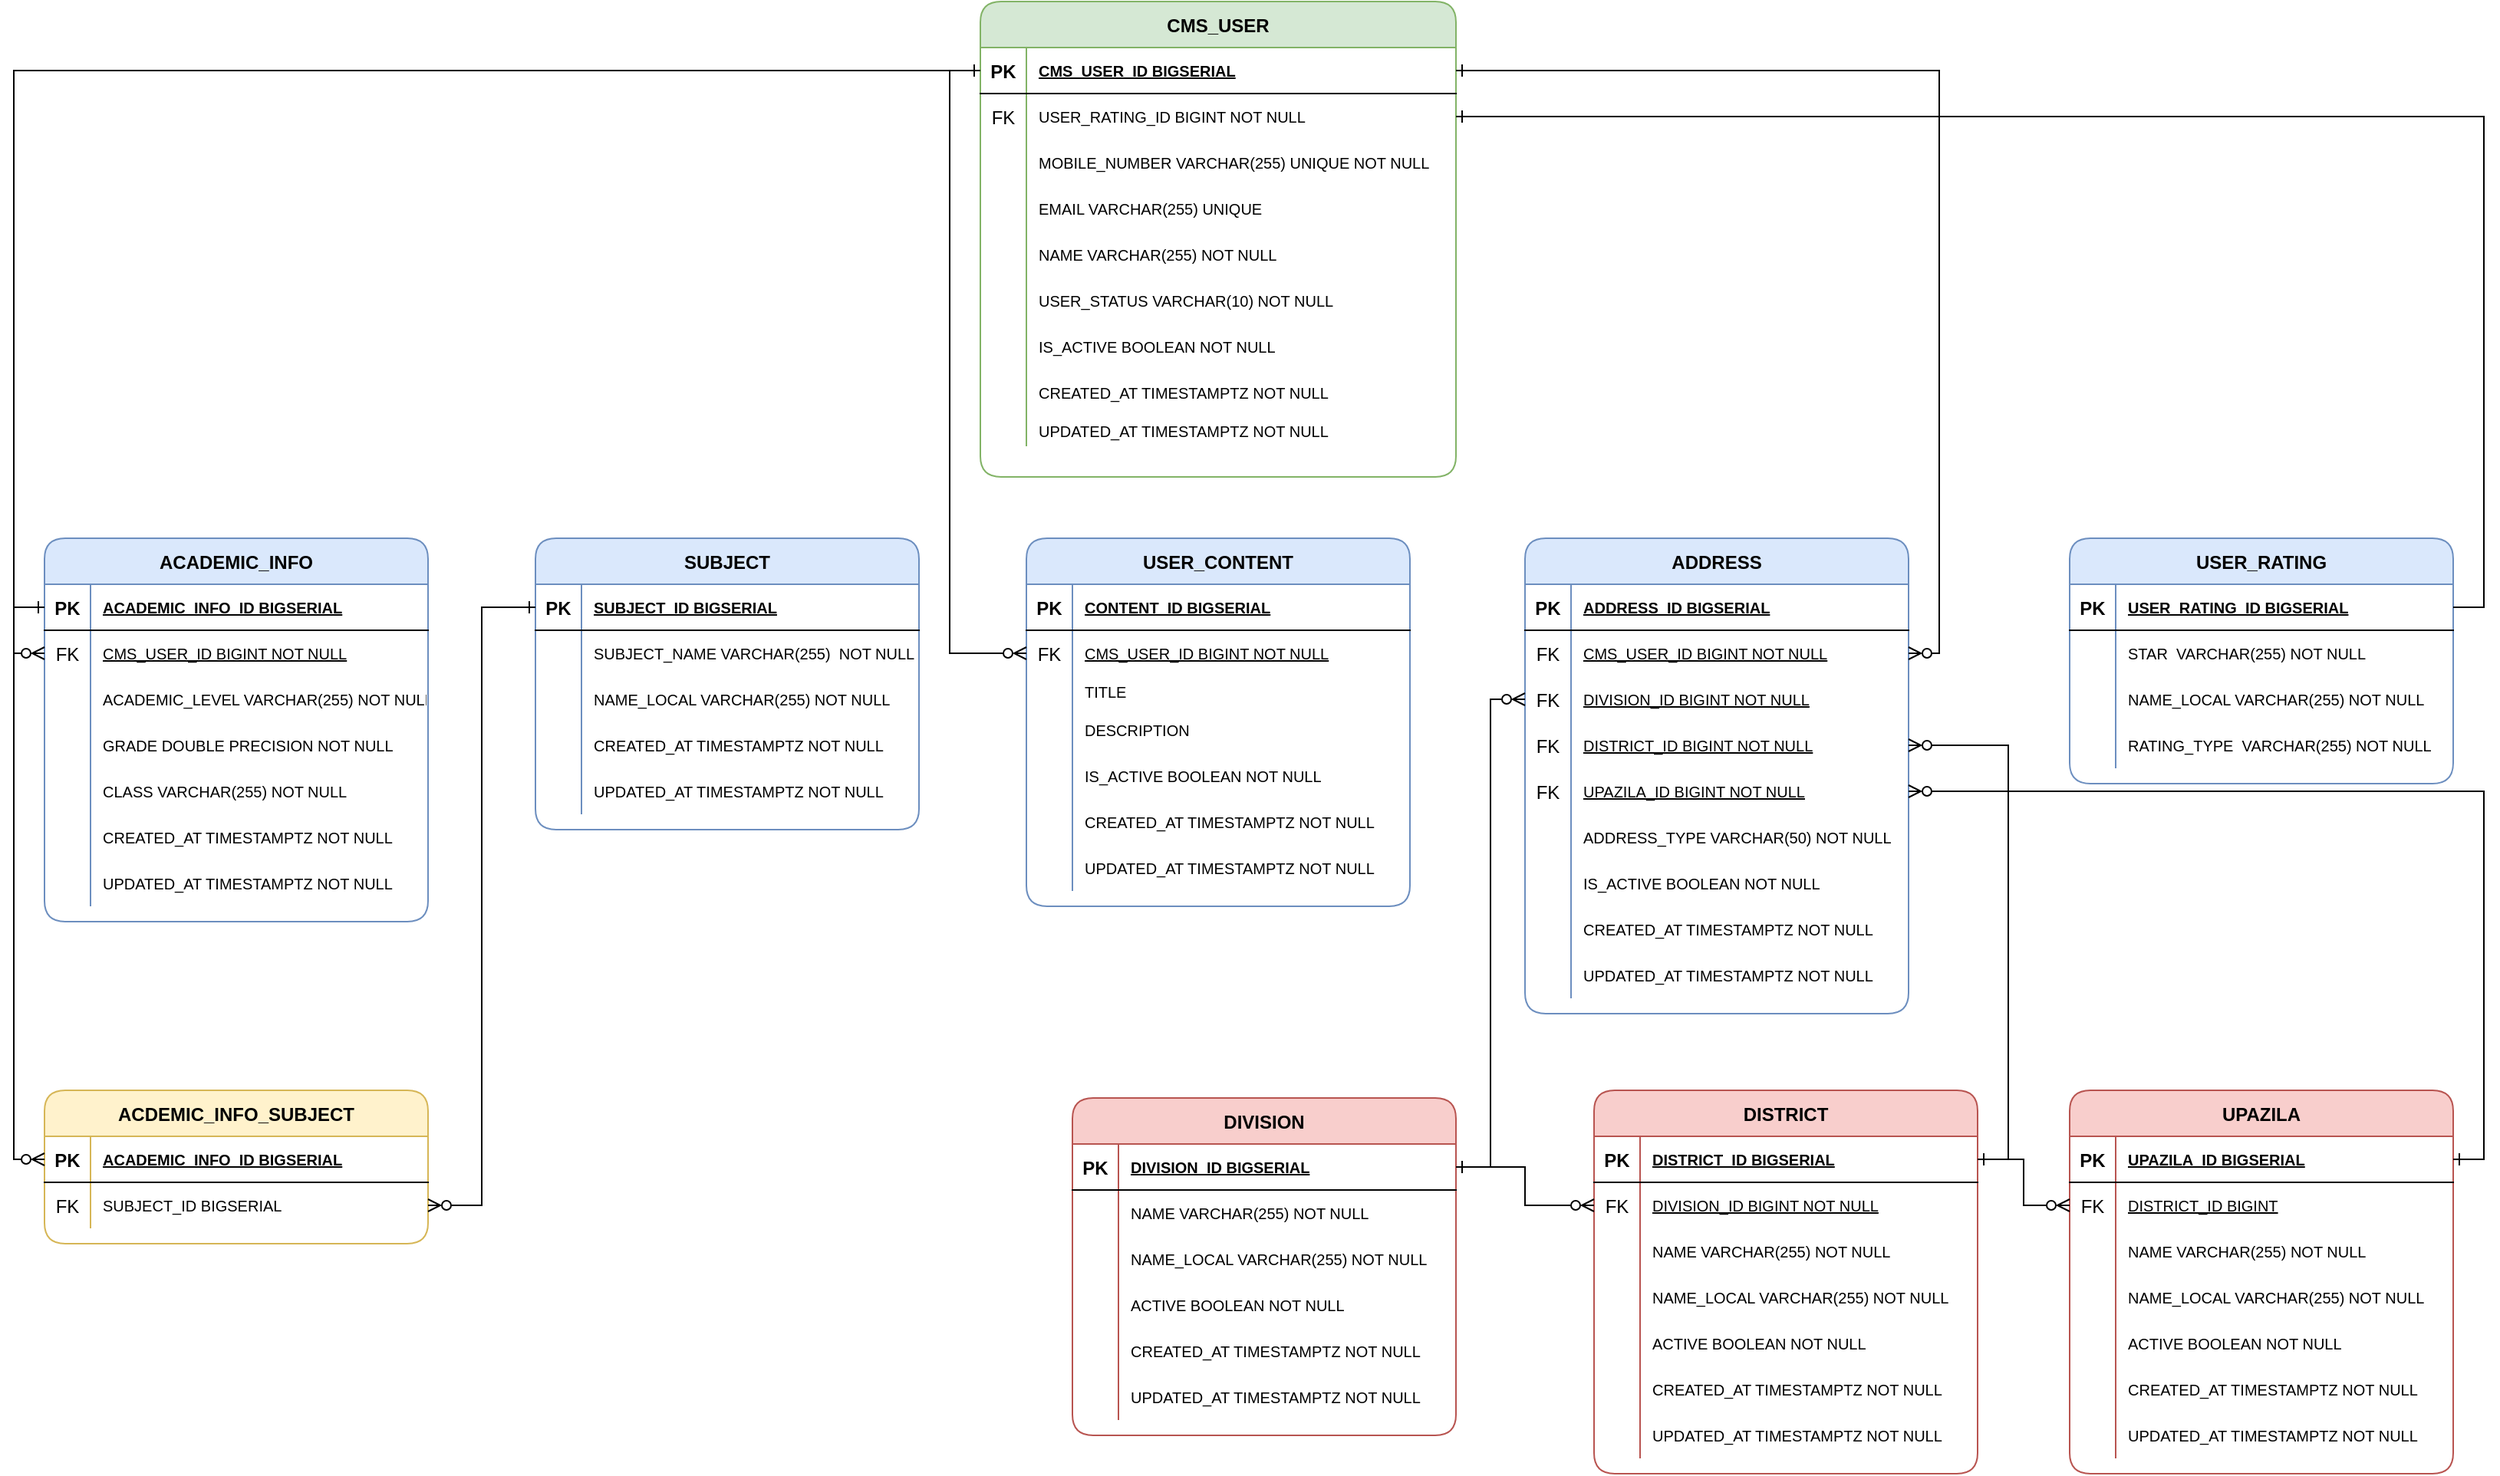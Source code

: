 <mxfile version="23.1.7" type="device">
  <diagram id="R2lEEEUBdFMjLlhIrx00" name="Page-1">
    <mxGraphModel dx="2047" dy="1139" grid="1" gridSize="10" guides="1" tooltips="1" connect="1" arrows="1" fold="1" page="1" pageScale="1" pageWidth="850" pageHeight="1100" math="0" shadow="0" extFonts="Permanent Marker^https://fonts.googleapis.com/css?family=Permanent+Marker">
      <root>
        <mxCell id="0" />
        <mxCell id="1" parent="0" />
        <mxCell id="C-vyLk0tnHw3VtMMgP7b-2" value="ADDRESS" style="shape=table;startSize=30;container=1;collapsible=1;childLayout=tableLayout;fixedRows=1;rowLines=0;fontStyle=1;align=center;resizeLast=1;fillColor=#dae8fc;strokeColor=#6c8ebf;rounded=1;" parent="1" vertex="1">
          <mxGeometry x="1025" y="400" width="250" height="310" as="geometry" />
        </mxCell>
        <mxCell id="C-vyLk0tnHw3VtMMgP7b-3" value="" style="shape=partialRectangle;collapsible=0;dropTarget=0;pointerEvents=0;fillColor=none;points=[[0,0.5],[1,0.5]];portConstraint=eastwest;top=0;left=0;right=0;bottom=1;rounded=1;" parent="C-vyLk0tnHw3VtMMgP7b-2" vertex="1">
          <mxGeometry y="30" width="250" height="30" as="geometry" />
        </mxCell>
        <mxCell id="C-vyLk0tnHw3VtMMgP7b-4" value="PK" style="shape=partialRectangle;overflow=hidden;connectable=0;fillColor=none;top=0;left=0;bottom=0;right=0;fontStyle=1;rounded=1;" parent="C-vyLk0tnHw3VtMMgP7b-3" vertex="1">
          <mxGeometry width="30" height="30" as="geometry">
            <mxRectangle width="30" height="30" as="alternateBounds" />
          </mxGeometry>
        </mxCell>
        <mxCell id="C-vyLk0tnHw3VtMMgP7b-5" value="ADDRESS_ID BIGSERIAL " style="shape=partialRectangle;overflow=hidden;connectable=0;fillColor=none;top=0;left=0;bottom=0;right=0;align=left;spacingLeft=6;fontStyle=5;fontSize=10;rounded=1;" parent="C-vyLk0tnHw3VtMMgP7b-3" vertex="1">
          <mxGeometry x="30" width="220" height="30" as="geometry">
            <mxRectangle width="220" height="30" as="alternateBounds" />
          </mxGeometry>
        </mxCell>
        <mxCell id="C-vyLk0tnHw3VtMMgP7b-6" value="" style="shape=partialRectangle;collapsible=0;dropTarget=0;pointerEvents=0;fillColor=none;points=[[0,0.5],[1,0.5]];portConstraint=eastwest;top=0;left=0;right=0;bottom=0;rounded=1;" parent="C-vyLk0tnHw3VtMMgP7b-2" vertex="1">
          <mxGeometry y="60" width="250" height="30" as="geometry" />
        </mxCell>
        <mxCell id="C-vyLk0tnHw3VtMMgP7b-7" value="FK" style="shape=partialRectangle;overflow=hidden;connectable=0;fillColor=none;top=0;left=0;bottom=0;right=0;rounded=1;" parent="C-vyLk0tnHw3VtMMgP7b-6" vertex="1">
          <mxGeometry width="30" height="30" as="geometry">
            <mxRectangle width="30" height="30" as="alternateBounds" />
          </mxGeometry>
        </mxCell>
        <mxCell id="C-vyLk0tnHw3VtMMgP7b-8" value="CMS_USER_ID BIGINT NOT NULL" style="shape=partialRectangle;overflow=hidden;connectable=0;fillColor=none;top=0;left=0;bottom=0;right=0;align=left;spacingLeft=6;fontSize=10;fontStyle=4;rounded=1;" parent="C-vyLk0tnHw3VtMMgP7b-6" vertex="1">
          <mxGeometry x="30" width="220" height="30" as="geometry">
            <mxRectangle width="220" height="30" as="alternateBounds" />
          </mxGeometry>
        </mxCell>
        <mxCell id="C-vyLk0tnHw3VtMMgP7b-9" value="" style="shape=partialRectangle;collapsible=0;dropTarget=0;pointerEvents=0;fillColor=none;points=[[0,0.5],[1,0.5]];portConstraint=eastwest;top=0;left=0;right=0;bottom=0;rounded=1;" parent="C-vyLk0tnHw3VtMMgP7b-2" vertex="1">
          <mxGeometry y="90" width="250" height="30" as="geometry" />
        </mxCell>
        <mxCell id="C-vyLk0tnHw3VtMMgP7b-10" value="FK" style="shape=partialRectangle;overflow=hidden;connectable=0;fillColor=none;top=0;left=0;bottom=0;right=0;rounded=1;" parent="C-vyLk0tnHw3VtMMgP7b-9" vertex="1">
          <mxGeometry width="30" height="30" as="geometry">
            <mxRectangle width="30" height="30" as="alternateBounds" />
          </mxGeometry>
        </mxCell>
        <mxCell id="C-vyLk0tnHw3VtMMgP7b-11" value="DIVISION_ID BIGINT NOT NULL" style="shape=partialRectangle;overflow=hidden;connectable=0;fillColor=none;top=0;left=0;bottom=0;right=0;align=left;spacingLeft=6;fontSize=10;fontStyle=4;rounded=1;" parent="C-vyLk0tnHw3VtMMgP7b-9" vertex="1">
          <mxGeometry x="30" width="220" height="30" as="geometry">
            <mxRectangle width="220" height="30" as="alternateBounds" />
          </mxGeometry>
        </mxCell>
        <mxCell id="CO9quch3llBM3t_Ll0ep-22" value="" style="shape=partialRectangle;collapsible=0;dropTarget=0;pointerEvents=0;fillColor=none;points=[[0,0.5],[1,0.5]];portConstraint=eastwest;top=0;left=0;right=0;bottom=0;rounded=1;" parent="C-vyLk0tnHw3VtMMgP7b-2" vertex="1">
          <mxGeometry y="120" width="250" height="30" as="geometry" />
        </mxCell>
        <mxCell id="CO9quch3llBM3t_Ll0ep-23" value="FK" style="shape=partialRectangle;overflow=hidden;connectable=0;fillColor=none;top=0;left=0;bottom=0;right=0;rounded=1;" parent="CO9quch3llBM3t_Ll0ep-22" vertex="1">
          <mxGeometry width="30" height="30" as="geometry">
            <mxRectangle width="30" height="30" as="alternateBounds" />
          </mxGeometry>
        </mxCell>
        <mxCell id="CO9quch3llBM3t_Ll0ep-24" value="DISTRICT_ID BIGINT NOT NULL" style="shape=partialRectangle;overflow=hidden;connectable=0;fillColor=none;top=0;left=0;bottom=0;right=0;align=left;spacingLeft=6;fontSize=10;fontStyle=4;rounded=1;" parent="CO9quch3llBM3t_Ll0ep-22" vertex="1">
          <mxGeometry x="30" width="220" height="30" as="geometry">
            <mxRectangle width="220" height="30" as="alternateBounds" />
          </mxGeometry>
        </mxCell>
        <mxCell id="CO9quch3llBM3t_Ll0ep-25" value="" style="shape=partialRectangle;collapsible=0;dropTarget=0;pointerEvents=0;fillColor=none;points=[[0,0.5],[1,0.5]];portConstraint=eastwest;top=0;left=0;right=0;bottom=0;rounded=1;" parent="C-vyLk0tnHw3VtMMgP7b-2" vertex="1">
          <mxGeometry y="150" width="250" height="30" as="geometry" />
        </mxCell>
        <mxCell id="CO9quch3llBM3t_Ll0ep-26" value="FK" style="shape=partialRectangle;overflow=hidden;connectable=0;fillColor=none;top=0;left=0;bottom=0;right=0;rounded=1;" parent="CO9quch3llBM3t_Ll0ep-25" vertex="1">
          <mxGeometry width="30" height="30" as="geometry">
            <mxRectangle width="30" height="30" as="alternateBounds" />
          </mxGeometry>
        </mxCell>
        <mxCell id="CO9quch3llBM3t_Ll0ep-27" value="UPAZILA_ID BIGINT NOT NULL" style="shape=partialRectangle;overflow=hidden;connectable=0;fillColor=none;top=0;left=0;bottom=0;right=0;align=left;spacingLeft=6;fontSize=10;fontStyle=4;rounded=1;" parent="CO9quch3llBM3t_Ll0ep-25" vertex="1">
          <mxGeometry x="30" width="220" height="30" as="geometry">
            <mxRectangle width="220" height="30" as="alternateBounds" />
          </mxGeometry>
        </mxCell>
        <mxCell id="CO9quch3llBM3t_Ll0ep-28" value="" style="shape=partialRectangle;collapsible=0;dropTarget=0;pointerEvents=0;fillColor=none;points=[[0,0.5],[1,0.5]];portConstraint=eastwest;top=0;left=0;right=0;bottom=0;rounded=1;" parent="C-vyLk0tnHw3VtMMgP7b-2" vertex="1">
          <mxGeometry y="180" width="250" height="30" as="geometry" />
        </mxCell>
        <mxCell id="CO9quch3llBM3t_Ll0ep-29" value="" style="shape=partialRectangle;overflow=hidden;connectable=0;fillColor=none;top=0;left=0;bottom=0;right=0;rounded=1;" parent="CO9quch3llBM3t_Ll0ep-28" vertex="1">
          <mxGeometry width="30" height="30" as="geometry">
            <mxRectangle width="30" height="30" as="alternateBounds" />
          </mxGeometry>
        </mxCell>
        <mxCell id="CO9quch3llBM3t_Ll0ep-30" value="ADDRESS_TYPE VARCHAR(50) NOT NULL" style="shape=partialRectangle;overflow=hidden;connectable=0;fillColor=none;top=0;left=0;bottom=0;right=0;align=left;spacingLeft=6;fontSize=10;fontStyle=0;rounded=1;" parent="CO9quch3llBM3t_Ll0ep-28" vertex="1">
          <mxGeometry x="30" width="220" height="30" as="geometry">
            <mxRectangle width="220" height="30" as="alternateBounds" />
          </mxGeometry>
        </mxCell>
        <mxCell id="CO9quch3llBM3t_Ll0ep-31" value="" style="shape=partialRectangle;collapsible=0;dropTarget=0;pointerEvents=0;fillColor=none;points=[[0,0.5],[1,0.5]];portConstraint=eastwest;top=0;left=0;right=0;bottom=0;rounded=1;" parent="C-vyLk0tnHw3VtMMgP7b-2" vertex="1">
          <mxGeometry y="210" width="250" height="30" as="geometry" />
        </mxCell>
        <mxCell id="CO9quch3llBM3t_Ll0ep-32" value="" style="shape=partialRectangle;overflow=hidden;connectable=0;fillColor=none;top=0;left=0;bottom=0;right=0;rounded=1;" parent="CO9quch3llBM3t_Ll0ep-31" vertex="1">
          <mxGeometry width="30" height="30" as="geometry">
            <mxRectangle width="30" height="30" as="alternateBounds" />
          </mxGeometry>
        </mxCell>
        <mxCell id="CO9quch3llBM3t_Ll0ep-33" value="IS_ACTIVE BOOLEAN NOT NULL" style="shape=partialRectangle;overflow=hidden;connectable=0;fillColor=none;top=0;left=0;bottom=0;right=0;align=left;spacingLeft=6;fontSize=10;fontStyle=0;rounded=1;" parent="CO9quch3llBM3t_Ll0ep-31" vertex="1">
          <mxGeometry x="30" width="220" height="30" as="geometry">
            <mxRectangle width="220" height="30" as="alternateBounds" />
          </mxGeometry>
        </mxCell>
        <mxCell id="CO9quch3llBM3t_Ll0ep-34" value="" style="shape=partialRectangle;collapsible=0;dropTarget=0;pointerEvents=0;fillColor=none;points=[[0,0.5],[1,0.5]];portConstraint=eastwest;top=0;left=0;right=0;bottom=0;rounded=1;" parent="C-vyLk0tnHw3VtMMgP7b-2" vertex="1">
          <mxGeometry y="240" width="250" height="30" as="geometry" />
        </mxCell>
        <mxCell id="CO9quch3llBM3t_Ll0ep-35" value="" style="shape=partialRectangle;overflow=hidden;connectable=0;fillColor=none;top=0;left=0;bottom=0;right=0;rounded=1;" parent="CO9quch3llBM3t_Ll0ep-34" vertex="1">
          <mxGeometry width="30" height="30" as="geometry">
            <mxRectangle width="30" height="30" as="alternateBounds" />
          </mxGeometry>
        </mxCell>
        <mxCell id="CO9quch3llBM3t_Ll0ep-36" value="CREATED_AT TIMESTAMPTZ NOT NULL" style="shape=partialRectangle;overflow=hidden;connectable=0;fillColor=none;top=0;left=0;bottom=0;right=0;align=left;spacingLeft=6;fontSize=10;fontStyle=0;rounded=1;" parent="CO9quch3llBM3t_Ll0ep-34" vertex="1">
          <mxGeometry x="30" width="220" height="30" as="geometry">
            <mxRectangle width="220" height="30" as="alternateBounds" />
          </mxGeometry>
        </mxCell>
        <mxCell id="CO9quch3llBM3t_Ll0ep-37" value="" style="shape=partialRectangle;collapsible=0;dropTarget=0;pointerEvents=0;fillColor=none;points=[[0,0.5],[1,0.5]];portConstraint=eastwest;top=0;left=0;right=0;bottom=0;rounded=1;" parent="C-vyLk0tnHw3VtMMgP7b-2" vertex="1">
          <mxGeometry y="270" width="250" height="30" as="geometry" />
        </mxCell>
        <mxCell id="CO9quch3llBM3t_Ll0ep-38" value="" style="shape=partialRectangle;overflow=hidden;connectable=0;fillColor=none;top=0;left=0;bottom=0;right=0;rounded=1;" parent="CO9quch3llBM3t_Ll0ep-37" vertex="1">
          <mxGeometry width="30" height="30" as="geometry">
            <mxRectangle width="30" height="30" as="alternateBounds" />
          </mxGeometry>
        </mxCell>
        <mxCell id="CO9quch3llBM3t_Ll0ep-39" value="UPDATED_AT TIMESTAMPTZ NOT NULL" style="shape=partialRectangle;overflow=hidden;connectable=0;fillColor=none;top=0;left=0;bottom=0;right=0;align=left;spacingLeft=6;fontSize=10;fontStyle=0;rounded=1;" parent="CO9quch3llBM3t_Ll0ep-37" vertex="1">
          <mxGeometry x="30" width="220" height="30" as="geometry">
            <mxRectangle width="220" height="30" as="alternateBounds" />
          </mxGeometry>
        </mxCell>
        <mxCell id="CO9quch3llBM3t_Ll0ep-40" value="DIVISION" style="shape=table;startSize=30;container=1;collapsible=1;childLayout=tableLayout;fixedRows=1;rowLines=0;fontStyle=1;align=center;resizeLast=1;fillColor=#f8cecc;strokeColor=#b85450;rounded=1;" parent="1" vertex="1">
          <mxGeometry x="730" y="765" width="250" height="220" as="geometry" />
        </mxCell>
        <mxCell id="CO9quch3llBM3t_Ll0ep-41" value="" style="shape=partialRectangle;collapsible=0;dropTarget=0;pointerEvents=0;fillColor=none;points=[[0,0.5],[1,0.5]];portConstraint=eastwest;top=0;left=0;right=0;bottom=1;rounded=1;" parent="CO9quch3llBM3t_Ll0ep-40" vertex="1">
          <mxGeometry y="30" width="250" height="30" as="geometry" />
        </mxCell>
        <mxCell id="CO9quch3llBM3t_Ll0ep-42" value="PK" style="shape=partialRectangle;overflow=hidden;connectable=0;fillColor=none;top=0;left=0;bottom=0;right=0;fontStyle=1;rounded=1;" parent="CO9quch3llBM3t_Ll0ep-41" vertex="1">
          <mxGeometry width="30" height="30" as="geometry">
            <mxRectangle width="30" height="30" as="alternateBounds" />
          </mxGeometry>
        </mxCell>
        <mxCell id="CO9quch3llBM3t_Ll0ep-43" value="DIVISION_ID BIGSERIAL " style="shape=partialRectangle;overflow=hidden;connectable=0;fillColor=none;top=0;left=0;bottom=0;right=0;align=left;spacingLeft=6;fontStyle=5;fontSize=10;rounded=1;" parent="CO9quch3llBM3t_Ll0ep-41" vertex="1">
          <mxGeometry x="30" width="220" height="30" as="geometry">
            <mxRectangle width="220" height="30" as="alternateBounds" />
          </mxGeometry>
        </mxCell>
        <mxCell id="CO9quch3llBM3t_Ll0ep-53" value="" style="shape=partialRectangle;collapsible=0;dropTarget=0;pointerEvents=0;fillColor=none;points=[[0,0.5],[1,0.5]];portConstraint=eastwest;top=0;left=0;right=0;bottom=0;rounded=1;" parent="CO9quch3llBM3t_Ll0ep-40" vertex="1">
          <mxGeometry y="60" width="250" height="30" as="geometry" />
        </mxCell>
        <mxCell id="CO9quch3llBM3t_Ll0ep-54" value="" style="shape=partialRectangle;overflow=hidden;connectable=0;fillColor=none;top=0;left=0;bottom=0;right=0;rounded=1;" parent="CO9quch3llBM3t_Ll0ep-53" vertex="1">
          <mxGeometry width="30" height="30" as="geometry">
            <mxRectangle width="30" height="30" as="alternateBounds" />
          </mxGeometry>
        </mxCell>
        <mxCell id="CO9quch3llBM3t_Ll0ep-55" value="NAME VARCHAR(255) NOT NULL" style="shape=partialRectangle;overflow=hidden;connectable=0;fillColor=none;top=0;left=0;bottom=0;right=0;align=left;spacingLeft=6;fontSize=10;fontStyle=0;rounded=1;" parent="CO9quch3llBM3t_Ll0ep-53" vertex="1">
          <mxGeometry x="30" width="220" height="30" as="geometry">
            <mxRectangle width="220" height="30" as="alternateBounds" />
          </mxGeometry>
        </mxCell>
        <mxCell id="CO9quch3llBM3t_Ll0ep-56" value="" style="shape=partialRectangle;collapsible=0;dropTarget=0;pointerEvents=0;fillColor=none;points=[[0,0.5],[1,0.5]];portConstraint=eastwest;top=0;left=0;right=0;bottom=0;rounded=1;" parent="CO9quch3llBM3t_Ll0ep-40" vertex="1">
          <mxGeometry y="90" width="250" height="30" as="geometry" />
        </mxCell>
        <mxCell id="CO9quch3llBM3t_Ll0ep-57" value="" style="shape=partialRectangle;overflow=hidden;connectable=0;fillColor=none;top=0;left=0;bottom=0;right=0;rounded=1;" parent="CO9quch3llBM3t_Ll0ep-56" vertex="1">
          <mxGeometry width="30" height="30" as="geometry">
            <mxRectangle width="30" height="30" as="alternateBounds" />
          </mxGeometry>
        </mxCell>
        <mxCell id="CO9quch3llBM3t_Ll0ep-58" value="NAME_LOCAL VARCHAR(255) NOT NULL" style="shape=partialRectangle;overflow=hidden;connectable=0;fillColor=none;top=0;left=0;bottom=0;right=0;align=left;spacingLeft=6;fontSize=10;fontStyle=0;rounded=1;" parent="CO9quch3llBM3t_Ll0ep-56" vertex="1">
          <mxGeometry x="30" width="220" height="30" as="geometry">
            <mxRectangle width="220" height="30" as="alternateBounds" />
          </mxGeometry>
        </mxCell>
        <mxCell id="CO9quch3llBM3t_Ll0ep-59" value="" style="shape=partialRectangle;collapsible=0;dropTarget=0;pointerEvents=0;fillColor=none;points=[[0,0.5],[1,0.5]];portConstraint=eastwest;top=0;left=0;right=0;bottom=0;rounded=1;" parent="CO9quch3llBM3t_Ll0ep-40" vertex="1">
          <mxGeometry y="120" width="250" height="30" as="geometry" />
        </mxCell>
        <mxCell id="CO9quch3llBM3t_Ll0ep-60" value="" style="shape=partialRectangle;overflow=hidden;connectable=0;fillColor=none;top=0;left=0;bottom=0;right=0;rounded=1;" parent="CO9quch3llBM3t_Ll0ep-59" vertex="1">
          <mxGeometry width="30" height="30" as="geometry">
            <mxRectangle width="30" height="30" as="alternateBounds" />
          </mxGeometry>
        </mxCell>
        <mxCell id="CO9quch3llBM3t_Ll0ep-61" value="ACTIVE BOOLEAN NOT NULL" style="shape=partialRectangle;overflow=hidden;connectable=0;fillColor=none;top=0;left=0;bottom=0;right=0;align=left;spacingLeft=6;fontSize=10;fontStyle=0;rounded=1;" parent="CO9quch3llBM3t_Ll0ep-59" vertex="1">
          <mxGeometry x="30" width="220" height="30" as="geometry">
            <mxRectangle width="220" height="30" as="alternateBounds" />
          </mxGeometry>
        </mxCell>
        <mxCell id="CO9quch3llBM3t_Ll0ep-62" value="" style="shape=partialRectangle;collapsible=0;dropTarget=0;pointerEvents=0;fillColor=none;points=[[0,0.5],[1,0.5]];portConstraint=eastwest;top=0;left=0;right=0;bottom=0;rounded=1;" parent="CO9quch3llBM3t_Ll0ep-40" vertex="1">
          <mxGeometry y="150" width="250" height="30" as="geometry" />
        </mxCell>
        <mxCell id="CO9quch3llBM3t_Ll0ep-63" value="" style="shape=partialRectangle;overflow=hidden;connectable=0;fillColor=none;top=0;left=0;bottom=0;right=0;rounded=1;" parent="CO9quch3llBM3t_Ll0ep-62" vertex="1">
          <mxGeometry width="30" height="30" as="geometry">
            <mxRectangle width="30" height="30" as="alternateBounds" />
          </mxGeometry>
        </mxCell>
        <mxCell id="CO9quch3llBM3t_Ll0ep-64" value="CREATED_AT TIMESTAMPTZ NOT NULL" style="shape=partialRectangle;overflow=hidden;connectable=0;fillColor=none;top=0;left=0;bottom=0;right=0;align=left;spacingLeft=6;fontSize=10;fontStyle=0;rounded=1;" parent="CO9quch3llBM3t_Ll0ep-62" vertex="1">
          <mxGeometry x="30" width="220" height="30" as="geometry">
            <mxRectangle width="220" height="30" as="alternateBounds" />
          </mxGeometry>
        </mxCell>
        <mxCell id="CO9quch3llBM3t_Ll0ep-65" value="" style="shape=partialRectangle;collapsible=0;dropTarget=0;pointerEvents=0;fillColor=none;points=[[0,0.5],[1,0.5]];portConstraint=eastwest;top=0;left=0;right=0;bottom=0;rounded=1;" parent="CO9quch3llBM3t_Ll0ep-40" vertex="1">
          <mxGeometry y="180" width="250" height="30" as="geometry" />
        </mxCell>
        <mxCell id="CO9quch3llBM3t_Ll0ep-66" value="" style="shape=partialRectangle;overflow=hidden;connectable=0;fillColor=none;top=0;left=0;bottom=0;right=0;rounded=1;" parent="CO9quch3llBM3t_Ll0ep-65" vertex="1">
          <mxGeometry width="30" height="30" as="geometry">
            <mxRectangle width="30" height="30" as="alternateBounds" />
          </mxGeometry>
        </mxCell>
        <mxCell id="CO9quch3llBM3t_Ll0ep-67" value="UPDATED_AT TIMESTAMPTZ NOT NULL" style="shape=partialRectangle;overflow=hidden;connectable=0;fillColor=none;top=0;left=0;bottom=0;right=0;align=left;spacingLeft=6;fontSize=10;fontStyle=0;rounded=1;" parent="CO9quch3llBM3t_Ll0ep-65" vertex="1">
          <mxGeometry x="30" width="220" height="30" as="geometry">
            <mxRectangle width="220" height="30" as="alternateBounds" />
          </mxGeometry>
        </mxCell>
        <mxCell id="CO9quch3llBM3t_Ll0ep-68" value="DISTRICT" style="shape=table;startSize=30;container=1;collapsible=1;childLayout=tableLayout;fixedRows=1;rowLines=0;fontStyle=1;align=center;resizeLast=1;fillColor=#f8cecc;strokeColor=#b85450;rounded=1;" parent="1" vertex="1">
          <mxGeometry x="1070" y="760" width="250" height="250" as="geometry" />
        </mxCell>
        <mxCell id="CO9quch3llBM3t_Ll0ep-69" value="" style="shape=partialRectangle;collapsible=0;dropTarget=0;pointerEvents=0;fillColor=none;points=[[0,0.5],[1,0.5]];portConstraint=eastwest;top=0;left=0;right=0;bottom=1;rounded=1;" parent="CO9quch3llBM3t_Ll0ep-68" vertex="1">
          <mxGeometry y="30" width="250" height="30" as="geometry" />
        </mxCell>
        <mxCell id="CO9quch3llBM3t_Ll0ep-70" value="PK" style="shape=partialRectangle;overflow=hidden;connectable=0;fillColor=none;top=0;left=0;bottom=0;right=0;fontStyle=1;rounded=1;" parent="CO9quch3llBM3t_Ll0ep-69" vertex="1">
          <mxGeometry width="30" height="30" as="geometry">
            <mxRectangle width="30" height="30" as="alternateBounds" />
          </mxGeometry>
        </mxCell>
        <mxCell id="CO9quch3llBM3t_Ll0ep-71" value="DISTRICT_ID BIGSERIAL " style="shape=partialRectangle;overflow=hidden;connectable=0;fillColor=none;top=0;left=0;bottom=0;right=0;align=left;spacingLeft=6;fontStyle=5;fontSize=10;rounded=1;" parent="CO9quch3llBM3t_Ll0ep-69" vertex="1">
          <mxGeometry x="30" width="220" height="30" as="geometry">
            <mxRectangle width="220" height="30" as="alternateBounds" />
          </mxGeometry>
        </mxCell>
        <mxCell id="CO9quch3llBM3t_Ll0ep-72" value="" style="shape=partialRectangle;collapsible=0;dropTarget=0;pointerEvents=0;fillColor=none;points=[[0,0.5],[1,0.5]];portConstraint=eastwest;top=0;left=0;right=0;bottom=0;rounded=1;" parent="CO9quch3llBM3t_Ll0ep-68" vertex="1">
          <mxGeometry y="60" width="250" height="30" as="geometry" />
        </mxCell>
        <mxCell id="CO9quch3llBM3t_Ll0ep-73" value="FK" style="shape=partialRectangle;overflow=hidden;connectable=0;fillColor=none;top=0;left=0;bottom=0;right=0;rounded=1;" parent="CO9quch3llBM3t_Ll0ep-72" vertex="1">
          <mxGeometry width="30" height="30" as="geometry">
            <mxRectangle width="30" height="30" as="alternateBounds" />
          </mxGeometry>
        </mxCell>
        <mxCell id="CO9quch3llBM3t_Ll0ep-74" value="DIVISION_ID BIGINT NOT NULL" style="shape=partialRectangle;overflow=hidden;connectable=0;fillColor=none;top=0;left=0;bottom=0;right=0;align=left;spacingLeft=6;fontSize=10;fontStyle=4;rounded=1;" parent="CO9quch3llBM3t_Ll0ep-72" vertex="1">
          <mxGeometry x="30" width="220" height="30" as="geometry">
            <mxRectangle width="220" height="30" as="alternateBounds" />
          </mxGeometry>
        </mxCell>
        <mxCell id="CO9quch3llBM3t_Ll0ep-75" value="" style="shape=partialRectangle;collapsible=0;dropTarget=0;pointerEvents=0;fillColor=none;points=[[0,0.5],[1,0.5]];portConstraint=eastwest;top=0;left=0;right=0;bottom=0;rounded=1;" parent="CO9quch3llBM3t_Ll0ep-68" vertex="1">
          <mxGeometry y="90" width="250" height="30" as="geometry" />
        </mxCell>
        <mxCell id="CO9quch3llBM3t_Ll0ep-76" value="" style="shape=partialRectangle;overflow=hidden;connectable=0;fillColor=none;top=0;left=0;bottom=0;right=0;rounded=1;" parent="CO9quch3llBM3t_Ll0ep-75" vertex="1">
          <mxGeometry width="30" height="30" as="geometry">
            <mxRectangle width="30" height="30" as="alternateBounds" />
          </mxGeometry>
        </mxCell>
        <mxCell id="CO9quch3llBM3t_Ll0ep-77" value="NAME VARCHAR(255) NOT NULL" style="shape=partialRectangle;overflow=hidden;connectable=0;fillColor=none;top=0;left=0;bottom=0;right=0;align=left;spacingLeft=6;fontSize=10;fontStyle=0;rounded=1;" parent="CO9quch3llBM3t_Ll0ep-75" vertex="1">
          <mxGeometry x="30" width="220" height="30" as="geometry">
            <mxRectangle width="220" height="30" as="alternateBounds" />
          </mxGeometry>
        </mxCell>
        <mxCell id="CO9quch3llBM3t_Ll0ep-78" value="" style="shape=partialRectangle;collapsible=0;dropTarget=0;pointerEvents=0;fillColor=none;points=[[0,0.5],[1,0.5]];portConstraint=eastwest;top=0;left=0;right=0;bottom=0;rounded=1;" parent="CO9quch3llBM3t_Ll0ep-68" vertex="1">
          <mxGeometry y="120" width="250" height="30" as="geometry" />
        </mxCell>
        <mxCell id="CO9quch3llBM3t_Ll0ep-79" value="" style="shape=partialRectangle;overflow=hidden;connectable=0;fillColor=none;top=0;left=0;bottom=0;right=0;rounded=1;" parent="CO9quch3llBM3t_Ll0ep-78" vertex="1">
          <mxGeometry width="30" height="30" as="geometry">
            <mxRectangle width="30" height="30" as="alternateBounds" />
          </mxGeometry>
        </mxCell>
        <mxCell id="CO9quch3llBM3t_Ll0ep-80" value="NAME_LOCAL VARCHAR(255) NOT NULL" style="shape=partialRectangle;overflow=hidden;connectable=0;fillColor=none;top=0;left=0;bottom=0;right=0;align=left;spacingLeft=6;fontSize=10;fontStyle=0;rounded=1;" parent="CO9quch3llBM3t_Ll0ep-78" vertex="1">
          <mxGeometry x="30" width="220" height="30" as="geometry">
            <mxRectangle width="220" height="30" as="alternateBounds" />
          </mxGeometry>
        </mxCell>
        <mxCell id="CO9quch3llBM3t_Ll0ep-81" value="" style="shape=partialRectangle;collapsible=0;dropTarget=0;pointerEvents=0;fillColor=none;points=[[0,0.5],[1,0.5]];portConstraint=eastwest;top=0;left=0;right=0;bottom=0;rounded=1;" parent="CO9quch3llBM3t_Ll0ep-68" vertex="1">
          <mxGeometry y="150" width="250" height="30" as="geometry" />
        </mxCell>
        <mxCell id="CO9quch3llBM3t_Ll0ep-82" value="" style="shape=partialRectangle;overflow=hidden;connectable=0;fillColor=none;top=0;left=0;bottom=0;right=0;rounded=1;" parent="CO9quch3llBM3t_Ll0ep-81" vertex="1">
          <mxGeometry width="30" height="30" as="geometry">
            <mxRectangle width="30" height="30" as="alternateBounds" />
          </mxGeometry>
        </mxCell>
        <mxCell id="CO9quch3llBM3t_Ll0ep-83" value="ACTIVE BOOLEAN NOT NULL" style="shape=partialRectangle;overflow=hidden;connectable=0;fillColor=none;top=0;left=0;bottom=0;right=0;align=left;spacingLeft=6;fontSize=10;fontStyle=0;rounded=1;" parent="CO9quch3llBM3t_Ll0ep-81" vertex="1">
          <mxGeometry x="30" width="220" height="30" as="geometry">
            <mxRectangle width="220" height="30" as="alternateBounds" />
          </mxGeometry>
        </mxCell>
        <mxCell id="CO9quch3llBM3t_Ll0ep-84" value="" style="shape=partialRectangle;collapsible=0;dropTarget=0;pointerEvents=0;fillColor=none;points=[[0,0.5],[1,0.5]];portConstraint=eastwest;top=0;left=0;right=0;bottom=0;rounded=1;" parent="CO9quch3llBM3t_Ll0ep-68" vertex="1">
          <mxGeometry y="180" width="250" height="30" as="geometry" />
        </mxCell>
        <mxCell id="CO9quch3llBM3t_Ll0ep-85" value="" style="shape=partialRectangle;overflow=hidden;connectable=0;fillColor=none;top=0;left=0;bottom=0;right=0;rounded=1;" parent="CO9quch3llBM3t_Ll0ep-84" vertex="1">
          <mxGeometry width="30" height="30" as="geometry">
            <mxRectangle width="30" height="30" as="alternateBounds" />
          </mxGeometry>
        </mxCell>
        <mxCell id="CO9quch3llBM3t_Ll0ep-86" value="CREATED_AT TIMESTAMPTZ NOT NULL" style="shape=partialRectangle;overflow=hidden;connectable=0;fillColor=none;top=0;left=0;bottom=0;right=0;align=left;spacingLeft=6;fontSize=10;fontStyle=0;rounded=1;" parent="CO9quch3llBM3t_Ll0ep-84" vertex="1">
          <mxGeometry x="30" width="220" height="30" as="geometry">
            <mxRectangle width="220" height="30" as="alternateBounds" />
          </mxGeometry>
        </mxCell>
        <mxCell id="CO9quch3llBM3t_Ll0ep-87" value="" style="shape=partialRectangle;collapsible=0;dropTarget=0;pointerEvents=0;fillColor=none;points=[[0,0.5],[1,0.5]];portConstraint=eastwest;top=0;left=0;right=0;bottom=0;rounded=1;" parent="CO9quch3llBM3t_Ll0ep-68" vertex="1">
          <mxGeometry y="210" width="250" height="30" as="geometry" />
        </mxCell>
        <mxCell id="CO9quch3llBM3t_Ll0ep-88" value="" style="shape=partialRectangle;overflow=hidden;connectable=0;fillColor=none;top=0;left=0;bottom=0;right=0;rounded=1;" parent="CO9quch3llBM3t_Ll0ep-87" vertex="1">
          <mxGeometry width="30" height="30" as="geometry">
            <mxRectangle width="30" height="30" as="alternateBounds" />
          </mxGeometry>
        </mxCell>
        <mxCell id="CO9quch3llBM3t_Ll0ep-89" value="UPDATED_AT TIMESTAMPTZ NOT NULL" style="shape=partialRectangle;overflow=hidden;connectable=0;fillColor=none;top=0;left=0;bottom=0;right=0;align=left;spacingLeft=6;fontSize=10;fontStyle=0;rounded=1;" parent="CO9quch3llBM3t_Ll0ep-87" vertex="1">
          <mxGeometry x="30" width="220" height="30" as="geometry">
            <mxRectangle width="220" height="30" as="alternateBounds" />
          </mxGeometry>
        </mxCell>
        <mxCell id="CO9quch3llBM3t_Ll0ep-90" value="UPAZILA" style="shape=table;startSize=30;container=1;collapsible=1;childLayout=tableLayout;fixedRows=1;rowLines=0;fontStyle=1;align=center;resizeLast=1;fillColor=#f8cecc;strokeColor=#b85450;rounded=1;" parent="1" vertex="1">
          <mxGeometry x="1380" y="760" width="250" height="250" as="geometry" />
        </mxCell>
        <mxCell id="CO9quch3llBM3t_Ll0ep-91" value="" style="shape=partialRectangle;collapsible=0;dropTarget=0;pointerEvents=0;fillColor=none;points=[[0,0.5],[1,0.5]];portConstraint=eastwest;top=0;left=0;right=0;bottom=1;rounded=1;" parent="CO9quch3llBM3t_Ll0ep-90" vertex="1">
          <mxGeometry y="30" width="250" height="30" as="geometry" />
        </mxCell>
        <mxCell id="CO9quch3llBM3t_Ll0ep-92" value="PK" style="shape=partialRectangle;overflow=hidden;connectable=0;fillColor=none;top=0;left=0;bottom=0;right=0;fontStyle=1;rounded=1;" parent="CO9quch3llBM3t_Ll0ep-91" vertex="1">
          <mxGeometry width="30" height="30" as="geometry">
            <mxRectangle width="30" height="30" as="alternateBounds" />
          </mxGeometry>
        </mxCell>
        <mxCell id="CO9quch3llBM3t_Ll0ep-93" value="UPAZILA_ID BIGSERIAL " style="shape=partialRectangle;overflow=hidden;connectable=0;fillColor=none;top=0;left=0;bottom=0;right=0;align=left;spacingLeft=6;fontStyle=5;fontSize=10;rounded=1;" parent="CO9quch3llBM3t_Ll0ep-91" vertex="1">
          <mxGeometry x="30" width="220" height="30" as="geometry">
            <mxRectangle width="220" height="30" as="alternateBounds" />
          </mxGeometry>
        </mxCell>
        <mxCell id="CO9quch3llBM3t_Ll0ep-94" value="" style="shape=partialRectangle;collapsible=0;dropTarget=0;pointerEvents=0;fillColor=none;points=[[0,0.5],[1,0.5]];portConstraint=eastwest;top=0;left=0;right=0;bottom=0;rounded=1;" parent="CO9quch3llBM3t_Ll0ep-90" vertex="1">
          <mxGeometry y="60" width="250" height="30" as="geometry" />
        </mxCell>
        <mxCell id="CO9quch3llBM3t_Ll0ep-95" value="FK" style="shape=partialRectangle;overflow=hidden;connectable=0;fillColor=none;top=0;left=0;bottom=0;right=0;rounded=1;" parent="CO9quch3llBM3t_Ll0ep-94" vertex="1">
          <mxGeometry width="30" height="30" as="geometry">
            <mxRectangle width="30" height="30" as="alternateBounds" />
          </mxGeometry>
        </mxCell>
        <mxCell id="CO9quch3llBM3t_Ll0ep-96" value="DISTRICT_ID BIGINT" style="shape=partialRectangle;overflow=hidden;connectable=0;fillColor=none;top=0;left=0;bottom=0;right=0;align=left;spacingLeft=6;fontSize=10;fontStyle=4;rounded=1;" parent="CO9quch3llBM3t_Ll0ep-94" vertex="1">
          <mxGeometry x="30" width="220" height="30" as="geometry">
            <mxRectangle width="220" height="30" as="alternateBounds" />
          </mxGeometry>
        </mxCell>
        <mxCell id="CO9quch3llBM3t_Ll0ep-97" value="" style="shape=partialRectangle;collapsible=0;dropTarget=0;pointerEvents=0;fillColor=none;points=[[0,0.5],[1,0.5]];portConstraint=eastwest;top=0;left=0;right=0;bottom=0;rounded=1;" parent="CO9quch3llBM3t_Ll0ep-90" vertex="1">
          <mxGeometry y="90" width="250" height="30" as="geometry" />
        </mxCell>
        <mxCell id="CO9quch3llBM3t_Ll0ep-98" value="" style="shape=partialRectangle;overflow=hidden;connectable=0;fillColor=none;top=0;left=0;bottom=0;right=0;rounded=1;" parent="CO9quch3llBM3t_Ll0ep-97" vertex="1">
          <mxGeometry width="30" height="30" as="geometry">
            <mxRectangle width="30" height="30" as="alternateBounds" />
          </mxGeometry>
        </mxCell>
        <mxCell id="CO9quch3llBM3t_Ll0ep-99" value="NAME VARCHAR(255) NOT NULL" style="shape=partialRectangle;overflow=hidden;connectable=0;fillColor=none;top=0;left=0;bottom=0;right=0;align=left;spacingLeft=6;fontSize=10;fontStyle=0;rounded=1;" parent="CO9quch3llBM3t_Ll0ep-97" vertex="1">
          <mxGeometry x="30" width="220" height="30" as="geometry">
            <mxRectangle width="220" height="30" as="alternateBounds" />
          </mxGeometry>
        </mxCell>
        <mxCell id="CO9quch3llBM3t_Ll0ep-100" value="" style="shape=partialRectangle;collapsible=0;dropTarget=0;pointerEvents=0;fillColor=none;points=[[0,0.5],[1,0.5]];portConstraint=eastwest;top=0;left=0;right=0;bottom=0;rounded=1;" parent="CO9quch3llBM3t_Ll0ep-90" vertex="1">
          <mxGeometry y="120" width="250" height="30" as="geometry" />
        </mxCell>
        <mxCell id="CO9quch3llBM3t_Ll0ep-101" value="" style="shape=partialRectangle;overflow=hidden;connectable=0;fillColor=none;top=0;left=0;bottom=0;right=0;rounded=1;" parent="CO9quch3llBM3t_Ll0ep-100" vertex="1">
          <mxGeometry width="30" height="30" as="geometry">
            <mxRectangle width="30" height="30" as="alternateBounds" />
          </mxGeometry>
        </mxCell>
        <mxCell id="CO9quch3llBM3t_Ll0ep-102" value="NAME_LOCAL VARCHAR(255) NOT NULL" style="shape=partialRectangle;overflow=hidden;connectable=0;fillColor=none;top=0;left=0;bottom=0;right=0;align=left;spacingLeft=6;fontSize=10;fontStyle=0;rounded=1;" parent="CO9quch3llBM3t_Ll0ep-100" vertex="1">
          <mxGeometry x="30" width="220" height="30" as="geometry">
            <mxRectangle width="220" height="30" as="alternateBounds" />
          </mxGeometry>
        </mxCell>
        <mxCell id="CO9quch3llBM3t_Ll0ep-103" value="" style="shape=partialRectangle;collapsible=0;dropTarget=0;pointerEvents=0;fillColor=none;points=[[0,0.5],[1,0.5]];portConstraint=eastwest;top=0;left=0;right=0;bottom=0;rounded=1;" parent="CO9quch3llBM3t_Ll0ep-90" vertex="1">
          <mxGeometry y="150" width="250" height="30" as="geometry" />
        </mxCell>
        <mxCell id="CO9quch3llBM3t_Ll0ep-104" value="" style="shape=partialRectangle;overflow=hidden;connectable=0;fillColor=none;top=0;left=0;bottom=0;right=0;rounded=1;" parent="CO9quch3llBM3t_Ll0ep-103" vertex="1">
          <mxGeometry width="30" height="30" as="geometry">
            <mxRectangle width="30" height="30" as="alternateBounds" />
          </mxGeometry>
        </mxCell>
        <mxCell id="CO9quch3llBM3t_Ll0ep-105" value="ACTIVE BOOLEAN NOT NULL" style="shape=partialRectangle;overflow=hidden;connectable=0;fillColor=none;top=0;left=0;bottom=0;right=0;align=left;spacingLeft=6;fontSize=10;fontStyle=0;rounded=1;" parent="CO9quch3llBM3t_Ll0ep-103" vertex="1">
          <mxGeometry x="30" width="220" height="30" as="geometry">
            <mxRectangle width="220" height="30" as="alternateBounds" />
          </mxGeometry>
        </mxCell>
        <mxCell id="CO9quch3llBM3t_Ll0ep-106" value="" style="shape=partialRectangle;collapsible=0;dropTarget=0;pointerEvents=0;fillColor=none;points=[[0,0.5],[1,0.5]];portConstraint=eastwest;top=0;left=0;right=0;bottom=0;rounded=1;" parent="CO9quch3llBM3t_Ll0ep-90" vertex="1">
          <mxGeometry y="180" width="250" height="30" as="geometry" />
        </mxCell>
        <mxCell id="CO9quch3llBM3t_Ll0ep-107" value="" style="shape=partialRectangle;overflow=hidden;connectable=0;fillColor=none;top=0;left=0;bottom=0;right=0;rounded=1;" parent="CO9quch3llBM3t_Ll0ep-106" vertex="1">
          <mxGeometry width="30" height="30" as="geometry">
            <mxRectangle width="30" height="30" as="alternateBounds" />
          </mxGeometry>
        </mxCell>
        <mxCell id="CO9quch3llBM3t_Ll0ep-108" value="CREATED_AT TIMESTAMPTZ NOT NULL" style="shape=partialRectangle;overflow=hidden;connectable=0;fillColor=none;top=0;left=0;bottom=0;right=0;align=left;spacingLeft=6;fontSize=10;fontStyle=0;rounded=1;" parent="CO9quch3llBM3t_Ll0ep-106" vertex="1">
          <mxGeometry x="30" width="220" height="30" as="geometry">
            <mxRectangle width="220" height="30" as="alternateBounds" />
          </mxGeometry>
        </mxCell>
        <mxCell id="CO9quch3llBM3t_Ll0ep-109" value="" style="shape=partialRectangle;collapsible=0;dropTarget=0;pointerEvents=0;fillColor=none;points=[[0,0.5],[1,0.5]];portConstraint=eastwest;top=0;left=0;right=0;bottom=0;rounded=1;" parent="CO9quch3llBM3t_Ll0ep-90" vertex="1">
          <mxGeometry y="210" width="250" height="30" as="geometry" />
        </mxCell>
        <mxCell id="CO9quch3llBM3t_Ll0ep-110" value="" style="shape=partialRectangle;overflow=hidden;connectable=0;fillColor=none;top=0;left=0;bottom=0;right=0;rounded=1;" parent="CO9quch3llBM3t_Ll0ep-109" vertex="1">
          <mxGeometry width="30" height="30" as="geometry">
            <mxRectangle width="30" height="30" as="alternateBounds" />
          </mxGeometry>
        </mxCell>
        <mxCell id="CO9quch3llBM3t_Ll0ep-111" value="UPDATED_AT TIMESTAMPTZ NOT NULL" style="shape=partialRectangle;overflow=hidden;connectable=0;fillColor=none;top=0;left=0;bottom=0;right=0;align=left;spacingLeft=6;fontSize=10;fontStyle=0;rounded=1;" parent="CO9quch3llBM3t_Ll0ep-109" vertex="1">
          <mxGeometry x="30" width="220" height="30" as="geometry">
            <mxRectangle width="220" height="30" as="alternateBounds" />
          </mxGeometry>
        </mxCell>
        <mxCell id="CO9quch3llBM3t_Ll0ep-113" value="USER_RATING" style="shape=table;startSize=30;container=1;collapsible=1;childLayout=tableLayout;fixedRows=1;rowLines=0;fontStyle=1;align=center;resizeLast=1;fillColor=#dae8fc;strokeColor=#6c8ebf;rounded=1;" parent="1" vertex="1">
          <mxGeometry x="1380" y="400" width="250" height="160" as="geometry" />
        </mxCell>
        <mxCell id="CO9quch3llBM3t_Ll0ep-114" value="" style="shape=partialRectangle;collapsible=0;dropTarget=0;pointerEvents=0;fillColor=none;points=[[0,0.5],[1,0.5]];portConstraint=eastwest;top=0;left=0;right=0;bottom=1;rounded=1;" parent="CO9quch3llBM3t_Ll0ep-113" vertex="1">
          <mxGeometry y="30" width="250" height="30" as="geometry" />
        </mxCell>
        <mxCell id="CO9quch3llBM3t_Ll0ep-115" value="PK" style="shape=partialRectangle;overflow=hidden;connectable=0;fillColor=none;top=0;left=0;bottom=0;right=0;fontStyle=1;rounded=1;" parent="CO9quch3llBM3t_Ll0ep-114" vertex="1">
          <mxGeometry width="30" height="30" as="geometry">
            <mxRectangle width="30" height="30" as="alternateBounds" />
          </mxGeometry>
        </mxCell>
        <mxCell id="CO9quch3llBM3t_Ll0ep-116" value="USER_RATING_ID BIGSERIAL " style="shape=partialRectangle;overflow=hidden;connectable=0;fillColor=none;top=0;left=0;bottom=0;right=0;align=left;spacingLeft=6;fontStyle=5;fontSize=10;rounded=1;" parent="CO9quch3llBM3t_Ll0ep-114" vertex="1">
          <mxGeometry x="30" width="220" height="30" as="geometry">
            <mxRectangle width="220" height="30" as="alternateBounds" />
          </mxGeometry>
        </mxCell>
        <mxCell id="CO9quch3llBM3t_Ll0ep-117" value="" style="shape=partialRectangle;collapsible=0;dropTarget=0;pointerEvents=0;fillColor=none;points=[[0,0.5],[1,0.5]];portConstraint=eastwest;top=0;left=0;right=0;bottom=0;rounded=1;" parent="CO9quch3llBM3t_Ll0ep-113" vertex="1">
          <mxGeometry y="60" width="250" height="30" as="geometry" />
        </mxCell>
        <mxCell id="CO9quch3llBM3t_Ll0ep-118" value="" style="shape=partialRectangle;overflow=hidden;connectable=0;fillColor=none;top=0;left=0;bottom=0;right=0;rounded=1;" parent="CO9quch3llBM3t_Ll0ep-117" vertex="1">
          <mxGeometry width="30" height="30" as="geometry">
            <mxRectangle width="30" height="30" as="alternateBounds" />
          </mxGeometry>
        </mxCell>
        <mxCell id="CO9quch3llBM3t_Ll0ep-119" value="STAR  VARCHAR(255) NOT NULL" style="shape=partialRectangle;overflow=hidden;connectable=0;fillColor=none;top=0;left=0;bottom=0;right=0;align=left;spacingLeft=6;fontSize=10;fontStyle=0;rounded=1;" parent="CO9quch3llBM3t_Ll0ep-117" vertex="1">
          <mxGeometry x="30" width="220" height="30" as="geometry">
            <mxRectangle width="220" height="30" as="alternateBounds" />
          </mxGeometry>
        </mxCell>
        <mxCell id="CO9quch3llBM3t_Ll0ep-120" value="" style="shape=partialRectangle;collapsible=0;dropTarget=0;pointerEvents=0;fillColor=none;points=[[0,0.5],[1,0.5]];portConstraint=eastwest;top=0;left=0;right=0;bottom=0;rounded=1;" parent="CO9quch3llBM3t_Ll0ep-113" vertex="1">
          <mxGeometry y="90" width="250" height="30" as="geometry" />
        </mxCell>
        <mxCell id="CO9quch3llBM3t_Ll0ep-121" value="" style="shape=partialRectangle;overflow=hidden;connectable=0;fillColor=none;top=0;left=0;bottom=0;right=0;rounded=1;" parent="CO9quch3llBM3t_Ll0ep-120" vertex="1">
          <mxGeometry width="30" height="30" as="geometry">
            <mxRectangle width="30" height="30" as="alternateBounds" />
          </mxGeometry>
        </mxCell>
        <mxCell id="CO9quch3llBM3t_Ll0ep-122" value="NAME_LOCAL VARCHAR(255) NOT NULL" style="shape=partialRectangle;overflow=hidden;connectable=0;fillColor=none;top=0;left=0;bottom=0;right=0;align=left;spacingLeft=6;fontSize=10;fontStyle=0;rounded=1;" parent="CO9quch3llBM3t_Ll0ep-120" vertex="1">
          <mxGeometry x="30" width="220" height="30" as="geometry">
            <mxRectangle width="220" height="30" as="alternateBounds" />
          </mxGeometry>
        </mxCell>
        <mxCell id="CO9quch3llBM3t_Ll0ep-123" value="" style="shape=partialRectangle;collapsible=0;dropTarget=0;pointerEvents=0;fillColor=none;points=[[0,0.5],[1,0.5]];portConstraint=eastwest;top=0;left=0;right=0;bottom=0;rounded=1;" parent="CO9quch3llBM3t_Ll0ep-113" vertex="1">
          <mxGeometry y="120" width="250" height="30" as="geometry" />
        </mxCell>
        <mxCell id="CO9quch3llBM3t_Ll0ep-124" value="" style="shape=partialRectangle;overflow=hidden;connectable=0;fillColor=none;top=0;left=0;bottom=0;right=0;rounded=1;" parent="CO9quch3llBM3t_Ll0ep-123" vertex="1">
          <mxGeometry width="30" height="30" as="geometry">
            <mxRectangle width="30" height="30" as="alternateBounds" />
          </mxGeometry>
        </mxCell>
        <mxCell id="CO9quch3llBM3t_Ll0ep-125" value="RATING_TYPE  VARCHAR(255) NOT NULL" style="shape=partialRectangle;overflow=hidden;connectable=0;fillColor=none;top=0;left=0;bottom=0;right=0;align=left;spacingLeft=6;fontSize=10;fontStyle=0;rounded=1;" parent="CO9quch3llBM3t_Ll0ep-123" vertex="1">
          <mxGeometry x="30" width="220" height="30" as="geometry">
            <mxRectangle width="220" height="30" as="alternateBounds" />
          </mxGeometry>
        </mxCell>
        <mxCell id="CO9quch3llBM3t_Ll0ep-132" value="ACADEMIC_INFO" style="shape=table;startSize=30;container=1;collapsible=1;childLayout=tableLayout;fixedRows=1;rowLines=0;fontStyle=1;align=center;resizeLast=1;fillColor=#dae8fc;strokeColor=#6c8ebf;rounded=1;" parent="1" vertex="1">
          <mxGeometry x="60" y="400" width="250" height="250" as="geometry" />
        </mxCell>
        <mxCell id="CO9quch3llBM3t_Ll0ep-133" value="" style="shape=partialRectangle;collapsible=0;dropTarget=0;pointerEvents=0;fillColor=none;points=[[0,0.5],[1,0.5]];portConstraint=eastwest;top=0;left=0;right=0;bottom=1;rounded=1;" parent="CO9quch3llBM3t_Ll0ep-132" vertex="1">
          <mxGeometry y="30" width="250" height="30" as="geometry" />
        </mxCell>
        <mxCell id="CO9quch3llBM3t_Ll0ep-134" value="PK" style="shape=partialRectangle;overflow=hidden;connectable=0;fillColor=none;top=0;left=0;bottom=0;right=0;fontStyle=1;rounded=1;" parent="CO9quch3llBM3t_Ll0ep-133" vertex="1">
          <mxGeometry width="30" height="30" as="geometry">
            <mxRectangle width="30" height="30" as="alternateBounds" />
          </mxGeometry>
        </mxCell>
        <mxCell id="CO9quch3llBM3t_Ll0ep-135" value="ACADEMIC_INFO_ID BIGSERIAL " style="shape=partialRectangle;overflow=hidden;connectable=0;fillColor=none;top=0;left=0;bottom=0;right=0;align=left;spacingLeft=6;fontStyle=5;fontSize=10;rounded=1;" parent="CO9quch3llBM3t_Ll0ep-133" vertex="1">
          <mxGeometry x="30" width="220" height="30" as="geometry">
            <mxRectangle width="220" height="30" as="alternateBounds" />
          </mxGeometry>
        </mxCell>
        <mxCell id="CO9quch3llBM3t_Ll0ep-136" value="" style="shape=partialRectangle;collapsible=0;dropTarget=0;pointerEvents=0;fillColor=none;points=[[0,0.5],[1,0.5]];portConstraint=eastwest;top=0;left=0;right=0;bottom=0;rounded=1;" parent="CO9quch3llBM3t_Ll0ep-132" vertex="1">
          <mxGeometry y="60" width="250" height="30" as="geometry" />
        </mxCell>
        <mxCell id="CO9quch3llBM3t_Ll0ep-137" value="FK" style="shape=partialRectangle;overflow=hidden;connectable=0;fillColor=none;top=0;left=0;bottom=0;right=0;rounded=1;" parent="CO9quch3llBM3t_Ll0ep-136" vertex="1">
          <mxGeometry width="30" height="30" as="geometry">
            <mxRectangle width="30" height="30" as="alternateBounds" />
          </mxGeometry>
        </mxCell>
        <mxCell id="CO9quch3llBM3t_Ll0ep-138" value="CMS_USER_ID BIGINT NOT NULL" style="shape=partialRectangle;overflow=hidden;connectable=0;fillColor=none;top=0;left=0;bottom=0;right=0;align=left;spacingLeft=6;fontSize=10;fontStyle=4;rounded=1;" parent="CO9quch3llBM3t_Ll0ep-136" vertex="1">
          <mxGeometry x="30" width="220" height="30" as="geometry">
            <mxRectangle width="220" height="30" as="alternateBounds" />
          </mxGeometry>
        </mxCell>
        <mxCell id="CO9quch3llBM3t_Ll0ep-139" value="" style="shape=partialRectangle;collapsible=0;dropTarget=0;pointerEvents=0;fillColor=none;points=[[0,0.5],[1,0.5]];portConstraint=eastwest;top=0;left=0;right=0;bottom=0;rounded=1;" parent="CO9quch3llBM3t_Ll0ep-132" vertex="1">
          <mxGeometry y="90" width="250" height="30" as="geometry" />
        </mxCell>
        <mxCell id="CO9quch3llBM3t_Ll0ep-140" value="" style="shape=partialRectangle;overflow=hidden;connectable=0;fillColor=none;top=0;left=0;bottom=0;right=0;rounded=1;" parent="CO9quch3llBM3t_Ll0ep-139" vertex="1">
          <mxGeometry width="30" height="30" as="geometry">
            <mxRectangle width="30" height="30" as="alternateBounds" />
          </mxGeometry>
        </mxCell>
        <mxCell id="CO9quch3llBM3t_Ll0ep-141" value="ACADEMIC_LEVEL VARCHAR(255) NOT NULL" style="shape=partialRectangle;overflow=hidden;connectable=0;fillColor=none;top=0;left=0;bottom=0;right=0;align=left;spacingLeft=6;fontSize=10;fontStyle=0;rounded=1;" parent="CO9quch3llBM3t_Ll0ep-139" vertex="1">
          <mxGeometry x="30" width="220" height="30" as="geometry">
            <mxRectangle width="220" height="30" as="alternateBounds" />
          </mxGeometry>
        </mxCell>
        <mxCell id="CO9quch3llBM3t_Ll0ep-142" value="" style="shape=partialRectangle;collapsible=0;dropTarget=0;pointerEvents=0;fillColor=none;points=[[0,0.5],[1,0.5]];portConstraint=eastwest;top=0;left=0;right=0;bottom=0;rounded=1;" parent="CO9quch3llBM3t_Ll0ep-132" vertex="1">
          <mxGeometry y="120" width="250" height="30" as="geometry" />
        </mxCell>
        <mxCell id="CO9quch3llBM3t_Ll0ep-143" value="" style="shape=partialRectangle;overflow=hidden;connectable=0;fillColor=none;top=0;left=0;bottom=0;right=0;rounded=1;" parent="CO9quch3llBM3t_Ll0ep-142" vertex="1">
          <mxGeometry width="30" height="30" as="geometry">
            <mxRectangle width="30" height="30" as="alternateBounds" />
          </mxGeometry>
        </mxCell>
        <mxCell id="CO9quch3llBM3t_Ll0ep-144" value="GRADE DOUBLE PRECISION NOT NULL" style="shape=partialRectangle;overflow=hidden;connectable=0;fillColor=none;top=0;left=0;bottom=0;right=0;align=left;spacingLeft=6;fontSize=10;fontStyle=0;rounded=1;" parent="CO9quch3llBM3t_Ll0ep-142" vertex="1">
          <mxGeometry x="30" width="220" height="30" as="geometry">
            <mxRectangle width="220" height="30" as="alternateBounds" />
          </mxGeometry>
        </mxCell>
        <mxCell id="CO9quch3llBM3t_Ll0ep-145" value="" style="shape=partialRectangle;collapsible=0;dropTarget=0;pointerEvents=0;fillColor=none;points=[[0,0.5],[1,0.5]];portConstraint=eastwest;top=0;left=0;right=0;bottom=0;rounded=1;" parent="CO9quch3llBM3t_Ll0ep-132" vertex="1">
          <mxGeometry y="150" width="250" height="30" as="geometry" />
        </mxCell>
        <mxCell id="CO9quch3llBM3t_Ll0ep-146" value="" style="shape=partialRectangle;overflow=hidden;connectable=0;fillColor=none;top=0;left=0;bottom=0;right=0;rounded=1;" parent="CO9quch3llBM3t_Ll0ep-145" vertex="1">
          <mxGeometry width="30" height="30" as="geometry">
            <mxRectangle width="30" height="30" as="alternateBounds" />
          </mxGeometry>
        </mxCell>
        <mxCell id="CO9quch3llBM3t_Ll0ep-147" value="CLASS VARCHAR(255) NOT NULL" style="shape=partialRectangle;overflow=hidden;connectable=0;fillColor=none;top=0;left=0;bottom=0;right=0;align=left;spacingLeft=6;fontSize=10;fontStyle=0;rounded=1;" parent="CO9quch3llBM3t_Ll0ep-145" vertex="1">
          <mxGeometry x="30" width="220" height="30" as="geometry">
            <mxRectangle width="220" height="30" as="alternateBounds" />
          </mxGeometry>
        </mxCell>
        <mxCell id="CO9quch3llBM3t_Ll0ep-148" value="" style="shape=partialRectangle;collapsible=0;dropTarget=0;pointerEvents=0;fillColor=none;points=[[0,0.5],[1,0.5]];portConstraint=eastwest;top=0;left=0;right=0;bottom=0;rounded=1;" parent="CO9quch3llBM3t_Ll0ep-132" vertex="1">
          <mxGeometry y="180" width="250" height="30" as="geometry" />
        </mxCell>
        <mxCell id="CO9quch3llBM3t_Ll0ep-149" value="" style="shape=partialRectangle;overflow=hidden;connectable=0;fillColor=none;top=0;left=0;bottom=0;right=0;rounded=1;" parent="CO9quch3llBM3t_Ll0ep-148" vertex="1">
          <mxGeometry width="30" height="30" as="geometry">
            <mxRectangle width="30" height="30" as="alternateBounds" />
          </mxGeometry>
        </mxCell>
        <mxCell id="CO9quch3llBM3t_Ll0ep-150" value="CREATED_AT TIMESTAMPTZ NOT NULL" style="shape=partialRectangle;overflow=hidden;connectable=0;fillColor=none;top=0;left=0;bottom=0;right=0;align=left;spacingLeft=6;fontSize=10;fontStyle=0;rounded=1;" parent="CO9quch3llBM3t_Ll0ep-148" vertex="1">
          <mxGeometry x="30" width="220" height="30" as="geometry">
            <mxRectangle width="220" height="30" as="alternateBounds" />
          </mxGeometry>
        </mxCell>
        <mxCell id="CO9quch3llBM3t_Ll0ep-151" value="" style="shape=partialRectangle;collapsible=0;dropTarget=0;pointerEvents=0;fillColor=none;points=[[0,0.5],[1,0.5]];portConstraint=eastwest;top=0;left=0;right=0;bottom=0;rounded=1;" parent="CO9quch3llBM3t_Ll0ep-132" vertex="1">
          <mxGeometry y="210" width="250" height="30" as="geometry" />
        </mxCell>
        <mxCell id="CO9quch3llBM3t_Ll0ep-152" value="" style="shape=partialRectangle;overflow=hidden;connectable=0;fillColor=none;top=0;left=0;bottom=0;right=0;rounded=1;" parent="CO9quch3llBM3t_Ll0ep-151" vertex="1">
          <mxGeometry width="30" height="30" as="geometry">
            <mxRectangle width="30" height="30" as="alternateBounds" />
          </mxGeometry>
        </mxCell>
        <mxCell id="CO9quch3llBM3t_Ll0ep-153" value="UPDATED_AT TIMESTAMPTZ NOT NULL" style="shape=partialRectangle;overflow=hidden;connectable=0;fillColor=none;top=0;left=0;bottom=0;right=0;align=left;spacingLeft=6;fontSize=10;fontStyle=0;rounded=1;" parent="CO9quch3llBM3t_Ll0ep-151" vertex="1">
          <mxGeometry x="30" width="220" height="30" as="geometry">
            <mxRectangle width="220" height="30" as="alternateBounds" />
          </mxGeometry>
        </mxCell>
        <mxCell id="CO9quch3llBM3t_Ll0ep-160" value="SUBJECT" style="shape=table;startSize=30;container=1;collapsible=1;childLayout=tableLayout;fixedRows=1;rowLines=0;fontStyle=1;align=center;resizeLast=1;fillColor=#dae8fc;strokeColor=#6c8ebf;rounded=1;" parent="1" vertex="1">
          <mxGeometry x="380" y="400" width="250" height="190" as="geometry" />
        </mxCell>
        <mxCell id="CO9quch3llBM3t_Ll0ep-161" value="" style="shape=partialRectangle;collapsible=0;dropTarget=0;pointerEvents=0;fillColor=none;points=[[0,0.5],[1,0.5]];portConstraint=eastwest;top=0;left=0;right=0;bottom=1;rounded=1;" parent="CO9quch3llBM3t_Ll0ep-160" vertex="1">
          <mxGeometry y="30" width="250" height="30" as="geometry" />
        </mxCell>
        <mxCell id="CO9quch3llBM3t_Ll0ep-162" value="PK" style="shape=partialRectangle;overflow=hidden;connectable=0;fillColor=none;top=0;left=0;bottom=0;right=0;fontStyle=1;rounded=1;" parent="CO9quch3llBM3t_Ll0ep-161" vertex="1">
          <mxGeometry width="30" height="30" as="geometry">
            <mxRectangle width="30" height="30" as="alternateBounds" />
          </mxGeometry>
        </mxCell>
        <mxCell id="CO9quch3llBM3t_Ll0ep-163" value="SUBJECT_ID BIGSERIAL " style="shape=partialRectangle;overflow=hidden;connectable=0;fillColor=none;top=0;left=0;bottom=0;right=0;align=left;spacingLeft=6;fontStyle=5;fontSize=10;rounded=1;" parent="CO9quch3llBM3t_Ll0ep-161" vertex="1">
          <mxGeometry x="30" width="220" height="30" as="geometry">
            <mxRectangle width="220" height="30" as="alternateBounds" />
          </mxGeometry>
        </mxCell>
        <mxCell id="CO9quch3llBM3t_Ll0ep-164" value="" style="shape=partialRectangle;collapsible=0;dropTarget=0;pointerEvents=0;fillColor=none;points=[[0,0.5],[1,0.5]];portConstraint=eastwest;top=0;left=0;right=0;bottom=0;rounded=1;" parent="CO9quch3llBM3t_Ll0ep-160" vertex="1">
          <mxGeometry y="60" width="250" height="30" as="geometry" />
        </mxCell>
        <mxCell id="CO9quch3llBM3t_Ll0ep-165" value="" style="shape=partialRectangle;overflow=hidden;connectable=0;fillColor=none;top=0;left=0;bottom=0;right=0;rounded=1;" parent="CO9quch3llBM3t_Ll0ep-164" vertex="1">
          <mxGeometry width="30" height="30" as="geometry">
            <mxRectangle width="30" height="30" as="alternateBounds" />
          </mxGeometry>
        </mxCell>
        <mxCell id="CO9quch3llBM3t_Ll0ep-166" value="SUBJECT_NAME VARCHAR(255)  NOT NULL" style="shape=partialRectangle;overflow=hidden;connectable=0;fillColor=none;top=0;left=0;bottom=0;right=0;align=left;spacingLeft=6;fontSize=10;fontStyle=0;rounded=1;" parent="CO9quch3llBM3t_Ll0ep-164" vertex="1">
          <mxGeometry x="30" width="220" height="30" as="geometry">
            <mxRectangle width="220" height="30" as="alternateBounds" />
          </mxGeometry>
        </mxCell>
        <mxCell id="CO9quch3llBM3t_Ll0ep-167" value="" style="shape=partialRectangle;collapsible=0;dropTarget=0;pointerEvents=0;fillColor=none;points=[[0,0.5],[1,0.5]];portConstraint=eastwest;top=0;left=0;right=0;bottom=0;rounded=1;" parent="CO9quch3llBM3t_Ll0ep-160" vertex="1">
          <mxGeometry y="90" width="250" height="30" as="geometry" />
        </mxCell>
        <mxCell id="CO9quch3llBM3t_Ll0ep-168" value="" style="shape=partialRectangle;overflow=hidden;connectable=0;fillColor=none;top=0;left=0;bottom=0;right=0;rounded=1;" parent="CO9quch3llBM3t_Ll0ep-167" vertex="1">
          <mxGeometry width="30" height="30" as="geometry">
            <mxRectangle width="30" height="30" as="alternateBounds" />
          </mxGeometry>
        </mxCell>
        <mxCell id="CO9quch3llBM3t_Ll0ep-169" value="NAME_LOCAL VARCHAR(255) NOT NULL" style="shape=partialRectangle;overflow=hidden;connectable=0;fillColor=none;top=0;left=0;bottom=0;right=0;align=left;spacingLeft=6;fontSize=10;fontStyle=0;rounded=1;" parent="CO9quch3llBM3t_Ll0ep-167" vertex="1">
          <mxGeometry x="30" width="220" height="30" as="geometry">
            <mxRectangle width="220" height="30" as="alternateBounds" />
          </mxGeometry>
        </mxCell>
        <mxCell id="CO9quch3llBM3t_Ll0ep-170" value="" style="shape=partialRectangle;collapsible=0;dropTarget=0;pointerEvents=0;fillColor=none;points=[[0,0.5],[1,0.5]];portConstraint=eastwest;top=0;left=0;right=0;bottom=0;rounded=1;" parent="CO9quch3llBM3t_Ll0ep-160" vertex="1">
          <mxGeometry y="120" width="250" height="30" as="geometry" />
        </mxCell>
        <mxCell id="CO9quch3llBM3t_Ll0ep-171" value="" style="shape=partialRectangle;overflow=hidden;connectable=0;fillColor=none;top=0;left=0;bottom=0;right=0;rounded=1;" parent="CO9quch3llBM3t_Ll0ep-170" vertex="1">
          <mxGeometry width="30" height="30" as="geometry">
            <mxRectangle width="30" height="30" as="alternateBounds" />
          </mxGeometry>
        </mxCell>
        <mxCell id="CO9quch3llBM3t_Ll0ep-172" value="CREATED_AT TIMESTAMPTZ NOT NULL" style="shape=partialRectangle;overflow=hidden;connectable=0;fillColor=none;top=0;left=0;bottom=0;right=0;align=left;spacingLeft=6;fontSize=10;fontStyle=0;rounded=1;" parent="CO9quch3llBM3t_Ll0ep-170" vertex="1">
          <mxGeometry x="30" width="220" height="30" as="geometry">
            <mxRectangle width="220" height="30" as="alternateBounds" />
          </mxGeometry>
        </mxCell>
        <mxCell id="CO9quch3llBM3t_Ll0ep-173" value="" style="shape=partialRectangle;collapsible=0;dropTarget=0;pointerEvents=0;fillColor=none;points=[[0,0.5],[1,0.5]];portConstraint=eastwest;top=0;left=0;right=0;bottom=0;rounded=1;" parent="CO9quch3llBM3t_Ll0ep-160" vertex="1">
          <mxGeometry y="150" width="250" height="30" as="geometry" />
        </mxCell>
        <mxCell id="CO9quch3llBM3t_Ll0ep-174" value="" style="shape=partialRectangle;overflow=hidden;connectable=0;fillColor=none;top=0;left=0;bottom=0;right=0;rounded=1;" parent="CO9quch3llBM3t_Ll0ep-173" vertex="1">
          <mxGeometry width="30" height="30" as="geometry">
            <mxRectangle width="30" height="30" as="alternateBounds" />
          </mxGeometry>
        </mxCell>
        <mxCell id="CO9quch3llBM3t_Ll0ep-175" value="UPDATED_AT TIMESTAMPTZ NOT NULL" style="shape=partialRectangle;overflow=hidden;connectable=0;fillColor=none;top=0;left=0;bottom=0;right=0;align=left;spacingLeft=6;fontSize=10;fontStyle=0;rounded=1;" parent="CO9quch3llBM3t_Ll0ep-173" vertex="1">
          <mxGeometry x="30" width="220" height="30" as="geometry">
            <mxRectangle width="220" height="30" as="alternateBounds" />
          </mxGeometry>
        </mxCell>
        <mxCell id="CO9quch3llBM3t_Ll0ep-185" value="CMS_USER" style="shape=table;startSize=30;container=1;collapsible=1;childLayout=tableLayout;fixedRows=1;rowLines=0;fontStyle=1;align=center;resizeLast=1;fontFamily=Helvetica;fontSize=12;fillColor=#d5e8d4;strokeColor=#82b366;rounded=1;" parent="1" vertex="1">
          <mxGeometry x="670" y="50" width="310" height="310" as="geometry" />
        </mxCell>
        <mxCell id="T2CpXtwSWvsTz0PfiIJw-1" value="" style="shape=partialRectangle;collapsible=0;dropTarget=0;pointerEvents=0;fillColor=none;points=[[0,0.5],[1,0.5]];portConstraint=eastwest;top=0;left=0;right=0;bottom=1;rounded=1;" parent="CO9quch3llBM3t_Ll0ep-185" vertex="1">
          <mxGeometry y="30" width="310" height="30" as="geometry" />
        </mxCell>
        <mxCell id="T2CpXtwSWvsTz0PfiIJw-2" value="PK" style="shape=partialRectangle;overflow=hidden;connectable=0;fillColor=none;top=0;left=0;bottom=0;right=0;fontStyle=1;rounded=1;" parent="T2CpXtwSWvsTz0PfiIJw-1" vertex="1">
          <mxGeometry width="30" height="30" as="geometry">
            <mxRectangle width="30" height="30" as="alternateBounds" />
          </mxGeometry>
        </mxCell>
        <mxCell id="T2CpXtwSWvsTz0PfiIJw-3" value="CMS_USER_ID BIGSERIAL" style="shape=partialRectangle;overflow=hidden;connectable=0;fillColor=none;top=0;left=0;bottom=0;right=0;align=left;spacingLeft=6;fontStyle=5;fontSize=10;rounded=1;" parent="T2CpXtwSWvsTz0PfiIJw-1" vertex="1">
          <mxGeometry x="30" width="280" height="30" as="geometry">
            <mxRectangle width="280" height="30" as="alternateBounds" />
          </mxGeometry>
        </mxCell>
        <mxCell id="CO9quch3llBM3t_Ll0ep-189" value="" style="shape=partialRectangle;collapsible=0;dropTarget=0;pointerEvents=0;fillColor=none;points=[[0,0.5],[1,0.5]];portConstraint=eastwest;top=0;left=0;right=0;bottom=0;rounded=1;" parent="CO9quch3llBM3t_Ll0ep-185" vertex="1">
          <mxGeometry y="60" width="310" height="30" as="geometry" />
        </mxCell>
        <mxCell id="CO9quch3llBM3t_Ll0ep-190" value="FK" style="shape=partialRectangle;overflow=hidden;connectable=0;fillColor=none;top=0;left=0;bottom=0;right=0;rounded=1;" parent="CO9quch3llBM3t_Ll0ep-189" vertex="1">
          <mxGeometry width="30" height="30" as="geometry">
            <mxRectangle width="30" height="30" as="alternateBounds" />
          </mxGeometry>
        </mxCell>
        <mxCell id="CO9quch3llBM3t_Ll0ep-191" value="USER_RATING_ID BIGINT NOT NULL" style="shape=partialRectangle;overflow=hidden;connectable=0;fillColor=none;top=0;left=0;bottom=0;right=0;align=left;spacingLeft=6;fontSize=10;rounded=1;" parent="CO9quch3llBM3t_Ll0ep-189" vertex="1">
          <mxGeometry x="30" width="280" height="30" as="geometry">
            <mxRectangle width="280" height="30" as="alternateBounds" />
          </mxGeometry>
        </mxCell>
        <mxCell id="CO9quch3llBM3t_Ll0ep-192" value="" style="shape=partialRectangle;collapsible=0;dropTarget=0;pointerEvents=0;fillColor=none;points=[[0,0.5],[1,0.5]];portConstraint=eastwest;top=0;left=0;right=0;bottom=0;rounded=1;" parent="CO9quch3llBM3t_Ll0ep-185" vertex="1">
          <mxGeometry y="90" width="310" height="30" as="geometry" />
        </mxCell>
        <mxCell id="CO9quch3llBM3t_Ll0ep-193" value="" style="shape=partialRectangle;overflow=hidden;connectable=0;fillColor=none;top=0;left=0;bottom=0;right=0;rounded=1;" parent="CO9quch3llBM3t_Ll0ep-192" vertex="1">
          <mxGeometry width="30" height="30" as="geometry">
            <mxRectangle width="30" height="30" as="alternateBounds" />
          </mxGeometry>
        </mxCell>
        <mxCell id="CO9quch3llBM3t_Ll0ep-194" value="MOBILE_NUMBER VARCHAR(255) UNIQUE NOT NULL" style="shape=partialRectangle;overflow=hidden;connectable=0;fillColor=none;top=0;left=0;bottom=0;right=0;align=left;spacingLeft=6;fontSize=10;rounded=1;" parent="CO9quch3llBM3t_Ll0ep-192" vertex="1">
          <mxGeometry x="30" width="280" height="30" as="geometry">
            <mxRectangle width="280" height="30" as="alternateBounds" />
          </mxGeometry>
        </mxCell>
        <mxCell id="CO9quch3llBM3t_Ll0ep-195" value="" style="shape=partialRectangle;collapsible=0;dropTarget=0;pointerEvents=0;fillColor=none;points=[[0,0.5],[1,0.5]];portConstraint=eastwest;top=0;left=0;right=0;bottom=0;rounded=1;" parent="CO9quch3llBM3t_Ll0ep-185" vertex="1">
          <mxGeometry y="120" width="310" height="30" as="geometry" />
        </mxCell>
        <mxCell id="CO9quch3llBM3t_Ll0ep-196" value="" style="shape=partialRectangle;overflow=hidden;connectable=0;fillColor=none;top=0;left=0;bottom=0;right=0;rounded=1;" parent="CO9quch3llBM3t_Ll0ep-195" vertex="1">
          <mxGeometry width="30" height="30" as="geometry">
            <mxRectangle width="30" height="30" as="alternateBounds" />
          </mxGeometry>
        </mxCell>
        <mxCell id="CO9quch3llBM3t_Ll0ep-197" value="EMAIL VARCHAR(255) UNIQUE" style="shape=partialRectangle;overflow=hidden;connectable=0;fillColor=none;top=0;left=0;bottom=0;right=0;align=left;spacingLeft=6;fontSize=10;rounded=1;" parent="CO9quch3llBM3t_Ll0ep-195" vertex="1">
          <mxGeometry x="30" width="280" height="30" as="geometry">
            <mxRectangle width="280" height="30" as="alternateBounds" />
          </mxGeometry>
        </mxCell>
        <mxCell id="CO9quch3llBM3t_Ll0ep-198" value="" style="shape=partialRectangle;collapsible=0;dropTarget=0;pointerEvents=0;fillColor=none;points=[[0,0.5],[1,0.5]];portConstraint=eastwest;top=0;left=0;right=0;bottom=0;rounded=1;" parent="CO9quch3llBM3t_Ll0ep-185" vertex="1">
          <mxGeometry y="150" width="310" height="30" as="geometry" />
        </mxCell>
        <mxCell id="CO9quch3llBM3t_Ll0ep-199" value="" style="shape=partialRectangle;overflow=hidden;connectable=0;fillColor=none;top=0;left=0;bottom=0;right=0;rounded=1;" parent="CO9quch3llBM3t_Ll0ep-198" vertex="1">
          <mxGeometry width="30" height="30" as="geometry">
            <mxRectangle width="30" height="30" as="alternateBounds" />
          </mxGeometry>
        </mxCell>
        <mxCell id="CO9quch3llBM3t_Ll0ep-200" value="NAME VARCHAR(255) NOT NULL" style="shape=partialRectangle;overflow=hidden;connectable=0;fillColor=none;top=0;left=0;bottom=0;right=0;align=left;spacingLeft=6;fontSize=10;rounded=1;" parent="CO9quch3llBM3t_Ll0ep-198" vertex="1">
          <mxGeometry x="30" width="280" height="30" as="geometry">
            <mxRectangle width="280" height="30" as="alternateBounds" />
          </mxGeometry>
        </mxCell>
        <mxCell id="CO9quch3llBM3t_Ll0ep-201" value="" style="shape=partialRectangle;collapsible=0;dropTarget=0;pointerEvents=0;fillColor=none;points=[[0,0.5],[1,0.5]];portConstraint=eastwest;top=0;left=0;right=0;bottom=0;rounded=1;" parent="CO9quch3llBM3t_Ll0ep-185" vertex="1">
          <mxGeometry y="180" width="310" height="30" as="geometry" />
        </mxCell>
        <mxCell id="CO9quch3llBM3t_Ll0ep-202" value="" style="shape=partialRectangle;overflow=hidden;connectable=0;fillColor=none;top=0;left=0;bottom=0;right=0;rounded=1;" parent="CO9quch3llBM3t_Ll0ep-201" vertex="1">
          <mxGeometry width="30" height="30" as="geometry">
            <mxRectangle width="30" height="30" as="alternateBounds" />
          </mxGeometry>
        </mxCell>
        <mxCell id="CO9quch3llBM3t_Ll0ep-203" value="USER_STATUS VARCHAR(10) NOT NULL" style="shape=partialRectangle;overflow=hidden;connectable=0;fillColor=none;top=0;left=0;bottom=0;right=0;align=left;spacingLeft=6;fontSize=10;rounded=1;" parent="CO9quch3llBM3t_Ll0ep-201" vertex="1">
          <mxGeometry x="30" width="280" height="30" as="geometry">
            <mxRectangle width="280" height="30" as="alternateBounds" />
          </mxGeometry>
        </mxCell>
        <mxCell id="CO9quch3llBM3t_Ll0ep-204" value="" style="shape=partialRectangle;collapsible=0;dropTarget=0;pointerEvents=0;fillColor=none;points=[[0,0.5],[1,0.5]];portConstraint=eastwest;top=0;left=0;right=0;bottom=0;rounded=1;" parent="CO9quch3llBM3t_Ll0ep-185" vertex="1">
          <mxGeometry y="210" width="310" height="30" as="geometry" />
        </mxCell>
        <mxCell id="CO9quch3llBM3t_Ll0ep-205" value="" style="shape=partialRectangle;overflow=hidden;connectable=0;fillColor=none;top=0;left=0;bottom=0;right=0;rounded=1;" parent="CO9quch3llBM3t_Ll0ep-204" vertex="1">
          <mxGeometry width="30" height="30" as="geometry">
            <mxRectangle width="30" height="30" as="alternateBounds" />
          </mxGeometry>
        </mxCell>
        <mxCell id="CO9quch3llBM3t_Ll0ep-206" value="IS_ACTIVE BOOLEAN NOT NULL" style="shape=partialRectangle;overflow=hidden;connectable=0;fillColor=none;top=0;left=0;bottom=0;right=0;align=left;spacingLeft=6;fontSize=10;rounded=1;" parent="CO9quch3llBM3t_Ll0ep-204" vertex="1">
          <mxGeometry x="30" width="280" height="30" as="geometry">
            <mxRectangle width="280" height="30" as="alternateBounds" />
          </mxGeometry>
        </mxCell>
        <mxCell id="CO9quch3llBM3t_Ll0ep-207" value="" style="shape=partialRectangle;collapsible=0;dropTarget=0;pointerEvents=0;fillColor=none;points=[[0,0.5],[1,0.5]];portConstraint=eastwest;top=0;left=0;right=0;bottom=0;rounded=1;" parent="CO9quch3llBM3t_Ll0ep-185" vertex="1">
          <mxGeometry y="240" width="310" height="30" as="geometry" />
        </mxCell>
        <mxCell id="CO9quch3llBM3t_Ll0ep-208" value="" style="shape=partialRectangle;overflow=hidden;connectable=0;fillColor=none;top=0;left=0;bottom=0;right=0;rounded=1;" parent="CO9quch3llBM3t_Ll0ep-207" vertex="1">
          <mxGeometry width="30" height="30" as="geometry">
            <mxRectangle width="30" height="30" as="alternateBounds" />
          </mxGeometry>
        </mxCell>
        <mxCell id="CO9quch3llBM3t_Ll0ep-209" value="CREATED_AT TIMESTAMPTZ NOT NULL" style="shape=partialRectangle;overflow=hidden;connectable=0;fillColor=none;top=0;left=0;bottom=0;right=0;align=left;spacingLeft=6;fontSize=10;rounded=1;" parent="CO9quch3llBM3t_Ll0ep-207" vertex="1">
          <mxGeometry x="30" width="280" height="30" as="geometry">
            <mxRectangle width="280" height="30" as="alternateBounds" />
          </mxGeometry>
        </mxCell>
        <mxCell id="CO9quch3llBM3t_Ll0ep-210" value="" style="shape=partialRectangle;collapsible=0;dropTarget=0;pointerEvents=0;fillColor=none;points=[[0,0.5],[1,0.5]];portConstraint=eastwest;top=0;left=0;right=0;bottom=0;rounded=1;" parent="CO9quch3llBM3t_Ll0ep-185" vertex="1">
          <mxGeometry y="270" width="310" height="20" as="geometry" />
        </mxCell>
        <mxCell id="CO9quch3llBM3t_Ll0ep-211" value="" style="shape=partialRectangle;overflow=hidden;connectable=0;fillColor=none;top=0;left=0;bottom=0;right=0;rounded=1;" parent="CO9quch3llBM3t_Ll0ep-210" vertex="1">
          <mxGeometry width="30" height="20" as="geometry">
            <mxRectangle width="30" height="20" as="alternateBounds" />
          </mxGeometry>
        </mxCell>
        <mxCell id="CO9quch3llBM3t_Ll0ep-212" value="UPDATED_AT TIMESTAMPTZ NOT NULL" style="shape=partialRectangle;overflow=hidden;connectable=0;fillColor=none;top=0;left=0;bottom=0;right=0;align=left;spacingLeft=6;fontSize=10;rounded=1;" parent="CO9quch3llBM3t_Ll0ep-210" vertex="1">
          <mxGeometry x="30" width="280" height="20" as="geometry">
            <mxRectangle width="280" height="20" as="alternateBounds" />
          </mxGeometry>
        </mxCell>
        <mxCell id="MV4Q4UOUla6EI2pOrcOm-2" value="ACDEMIC_INFO_SUBJECT" style="shape=table;startSize=30;container=1;collapsible=1;childLayout=tableLayout;fixedRows=1;rowLines=0;fontStyle=1;align=center;resizeLast=1;fillColor=#fff2cc;strokeColor=#d6b656;rounded=1;" parent="1" vertex="1">
          <mxGeometry x="60" y="760" width="250" height="100" as="geometry" />
        </mxCell>
        <mxCell id="MV4Q4UOUla6EI2pOrcOm-3" value="" style="shape=partialRectangle;collapsible=0;dropTarget=0;pointerEvents=0;fillColor=none;points=[[0,0.5],[1,0.5]];portConstraint=eastwest;top=0;left=0;right=0;bottom=1;rounded=1;" parent="MV4Q4UOUla6EI2pOrcOm-2" vertex="1">
          <mxGeometry y="30" width="250" height="30" as="geometry" />
        </mxCell>
        <mxCell id="MV4Q4UOUla6EI2pOrcOm-4" value="PK" style="shape=partialRectangle;overflow=hidden;connectable=0;fillColor=none;top=0;left=0;bottom=0;right=0;fontStyle=1;rounded=1;" parent="MV4Q4UOUla6EI2pOrcOm-3" vertex="1">
          <mxGeometry width="30" height="30" as="geometry">
            <mxRectangle width="30" height="30" as="alternateBounds" />
          </mxGeometry>
        </mxCell>
        <mxCell id="MV4Q4UOUla6EI2pOrcOm-5" value="ACADEMIC_INFO_ID BIGSERIAL" style="shape=partialRectangle;overflow=hidden;connectable=0;fillColor=none;top=0;left=0;bottom=0;right=0;align=left;spacingLeft=6;fontStyle=5;fontSize=10;rounded=1;" parent="MV4Q4UOUla6EI2pOrcOm-3" vertex="1">
          <mxGeometry x="30" width="220" height="30" as="geometry">
            <mxRectangle width="220" height="30" as="alternateBounds" />
          </mxGeometry>
        </mxCell>
        <mxCell id="MV4Q4UOUla6EI2pOrcOm-6" value="" style="shape=partialRectangle;collapsible=0;dropTarget=0;pointerEvents=0;fillColor=none;points=[[0,0.5],[1,0.5]];portConstraint=eastwest;top=0;left=0;right=0;bottom=0;rounded=1;" parent="MV4Q4UOUla6EI2pOrcOm-2" vertex="1">
          <mxGeometry y="60" width="250" height="30" as="geometry" />
        </mxCell>
        <mxCell id="MV4Q4UOUla6EI2pOrcOm-7" value="FK" style="shape=partialRectangle;overflow=hidden;connectable=0;fillColor=none;top=0;left=0;bottom=0;right=0;rounded=1;" parent="MV4Q4UOUla6EI2pOrcOm-6" vertex="1">
          <mxGeometry width="30" height="30" as="geometry">
            <mxRectangle width="30" height="30" as="alternateBounds" />
          </mxGeometry>
        </mxCell>
        <mxCell id="MV4Q4UOUla6EI2pOrcOm-8" value="SUBJECT_ID BIGSERIAL" style="shape=partialRectangle;overflow=hidden;connectable=0;fillColor=none;top=0;left=0;bottom=0;right=0;align=left;spacingLeft=6;fontSize=10;fontStyle=0;rounded=1;" parent="MV4Q4UOUla6EI2pOrcOm-6" vertex="1">
          <mxGeometry x="30" width="220" height="30" as="geometry">
            <mxRectangle width="220" height="30" as="alternateBounds" />
          </mxGeometry>
        </mxCell>
        <mxCell id="0gDnyj_NAEYsnbGL1OyJ-2" style="edgeStyle=orthogonalEdgeStyle;rounded=0;orthogonalLoop=1;jettySize=auto;html=1;entryX=0;entryY=0.5;entryDx=0;entryDy=0;startArrow=ERone;startFill=0;endArrow=ERzeroToMany;endFill=0;" parent="1" source="T2CpXtwSWvsTz0PfiIJw-1" target="CO9quch3llBM3t_Ll0ep-136" edge="1">
          <mxGeometry relative="1" as="geometry" />
        </mxCell>
        <mxCell id="0gDnyj_NAEYsnbGL1OyJ-4" style="edgeStyle=orthogonalEdgeStyle;rounded=0;orthogonalLoop=1;jettySize=auto;html=1;exitX=1;exitY=0.5;exitDx=0;exitDy=0;entryX=1;entryY=0.5;entryDx=0;entryDy=0;startArrow=ERone;startFill=0;endArrow=ERzeroToMany;endFill=0;" parent="1" source="T2CpXtwSWvsTz0PfiIJw-1" target="C-vyLk0tnHw3VtMMgP7b-6" edge="1">
          <mxGeometry relative="1" as="geometry" />
        </mxCell>
        <mxCell id="0gDnyj_NAEYsnbGL1OyJ-5" style="edgeStyle=orthogonalEdgeStyle;rounded=0;orthogonalLoop=1;jettySize=auto;html=1;entryX=1;entryY=0.5;entryDx=0;entryDy=0;startArrow=none;startFill=0;endArrow=ERone;endFill=0;exitX=1;exitY=0.5;exitDx=0;exitDy=0;" parent="1" source="CO9quch3llBM3t_Ll0ep-114" target="CO9quch3llBM3t_Ll0ep-189" edge="1">
          <mxGeometry relative="1" as="geometry" />
        </mxCell>
        <mxCell id="0gDnyj_NAEYsnbGL1OyJ-6" style="edgeStyle=orthogonalEdgeStyle;rounded=0;orthogonalLoop=1;jettySize=auto;html=1;entryX=1;entryY=0.5;entryDx=0;entryDy=0;startArrow=ERzeroToMany;startFill=0;endArrow=ERone;endFill=0;" parent="1" source="C-vyLk0tnHw3VtMMgP7b-9" target="CO9quch3llBM3t_Ll0ep-41" edge="1">
          <mxGeometry relative="1" as="geometry" />
        </mxCell>
        <mxCell id="0gDnyj_NAEYsnbGL1OyJ-7" style="edgeStyle=orthogonalEdgeStyle;rounded=0;orthogonalLoop=1;jettySize=auto;html=1;entryX=1;entryY=0.5;entryDx=0;entryDy=0;startArrow=ERzeroToMany;startFill=0;endArrow=ERone;endFill=0;" parent="1" source="CO9quch3llBM3t_Ll0ep-22" target="CO9quch3llBM3t_Ll0ep-69" edge="1">
          <mxGeometry relative="1" as="geometry" />
        </mxCell>
        <mxCell id="0gDnyj_NAEYsnbGL1OyJ-8" style="edgeStyle=orthogonalEdgeStyle;rounded=0;orthogonalLoop=1;jettySize=auto;html=1;exitX=1;exitY=0.5;exitDx=0;exitDy=0;entryX=1;entryY=0.5;entryDx=0;entryDy=0;startArrow=ERzeroToMany;startFill=0;endArrow=ERone;endFill=0;" parent="1" source="CO9quch3llBM3t_Ll0ep-25" target="CO9quch3llBM3t_Ll0ep-91" edge="1">
          <mxGeometry relative="1" as="geometry" />
        </mxCell>
        <mxCell id="0gDnyj_NAEYsnbGL1OyJ-9" style="edgeStyle=orthogonalEdgeStyle;rounded=0;orthogonalLoop=1;jettySize=auto;html=1;entryX=1;entryY=0.5;entryDx=0;entryDy=0;startArrow=ERzeroToMany;startFill=0;endArrow=none;endFill=0;" parent="1" source="CO9quch3llBM3t_Ll0ep-72" target="CO9quch3llBM3t_Ll0ep-41" edge="1">
          <mxGeometry relative="1" as="geometry" />
        </mxCell>
        <mxCell id="0gDnyj_NAEYsnbGL1OyJ-10" style="edgeStyle=orthogonalEdgeStyle;rounded=0;orthogonalLoop=1;jettySize=auto;html=1;exitX=0;exitY=0.5;exitDx=0;exitDy=0;entryX=1;entryY=0.5;entryDx=0;entryDy=0;endArrow=none;endFill=0;startArrow=ERzeroToMany;startFill=0;" parent="1" source="CO9quch3llBM3t_Ll0ep-94" target="CO9quch3llBM3t_Ll0ep-69" edge="1">
          <mxGeometry relative="1" as="geometry" />
        </mxCell>
        <mxCell id="0gDnyj_NAEYsnbGL1OyJ-11" style="edgeStyle=orthogonalEdgeStyle;rounded=0;orthogonalLoop=1;jettySize=auto;html=1;entryX=1;entryY=0.5;entryDx=0;entryDy=0;startArrow=ERone;startFill=0;endArrow=ERzeroToMany;endFill=0;" parent="1" source="CO9quch3llBM3t_Ll0ep-161" target="MV4Q4UOUla6EI2pOrcOm-6" edge="1">
          <mxGeometry relative="1" as="geometry" />
        </mxCell>
        <mxCell id="0gDnyj_NAEYsnbGL1OyJ-12" style="edgeStyle=orthogonalEdgeStyle;rounded=0;orthogonalLoop=1;jettySize=auto;html=1;entryX=0;entryY=0.5;entryDx=0;entryDy=0;startArrow=ERone;startFill=0;endArrow=ERzeroToMany;endFill=0;" parent="1" source="CO9quch3llBM3t_Ll0ep-133" target="MV4Q4UOUla6EI2pOrcOm-3" edge="1">
          <mxGeometry relative="1" as="geometry" />
        </mxCell>
        <mxCell id="ePEBaNY_SFqb13LDcbRS-14" value="USER_CONTENT" style="shape=table;startSize=30;container=1;collapsible=1;childLayout=tableLayout;fixedRows=1;rowLines=0;fontStyle=1;align=center;resizeLast=1;fillColor=#dae8fc;strokeColor=#6c8ebf;rounded=1;" parent="1" vertex="1">
          <mxGeometry x="700" y="400" width="250" height="240" as="geometry" />
        </mxCell>
        <mxCell id="ePEBaNY_SFqb13LDcbRS-15" value="" style="shape=partialRectangle;collapsible=0;dropTarget=0;pointerEvents=0;fillColor=none;points=[[0,0.5],[1,0.5]];portConstraint=eastwest;top=0;left=0;right=0;bottom=1;rounded=1;" parent="ePEBaNY_SFqb13LDcbRS-14" vertex="1">
          <mxGeometry y="30" width="250" height="30" as="geometry" />
        </mxCell>
        <mxCell id="ePEBaNY_SFqb13LDcbRS-16" value="PK" style="shape=partialRectangle;overflow=hidden;connectable=0;fillColor=none;top=0;left=0;bottom=0;right=0;fontStyle=1;rounded=1;" parent="ePEBaNY_SFqb13LDcbRS-15" vertex="1">
          <mxGeometry width="30" height="30" as="geometry">
            <mxRectangle width="30" height="30" as="alternateBounds" />
          </mxGeometry>
        </mxCell>
        <mxCell id="ePEBaNY_SFqb13LDcbRS-17" value="CONTENT_ID BIGSERIAL " style="shape=partialRectangle;overflow=hidden;connectable=0;fillColor=none;top=0;left=0;bottom=0;right=0;align=left;spacingLeft=6;fontStyle=5;fontSize=10;rounded=1;" parent="ePEBaNY_SFqb13LDcbRS-15" vertex="1">
          <mxGeometry x="30" width="220" height="30" as="geometry">
            <mxRectangle width="220" height="30" as="alternateBounds" />
          </mxGeometry>
        </mxCell>
        <mxCell id="ePEBaNY_SFqb13LDcbRS-18" value="" style="shape=partialRectangle;collapsible=0;dropTarget=0;pointerEvents=0;fillColor=none;points=[[0,0.5],[1,0.5]];portConstraint=eastwest;top=0;left=0;right=0;bottom=0;rounded=1;" parent="ePEBaNY_SFqb13LDcbRS-14" vertex="1">
          <mxGeometry y="60" width="250" height="30" as="geometry" />
        </mxCell>
        <mxCell id="ePEBaNY_SFqb13LDcbRS-19" value="FK" style="shape=partialRectangle;overflow=hidden;connectable=0;fillColor=none;top=0;left=0;bottom=0;right=0;rounded=1;" parent="ePEBaNY_SFqb13LDcbRS-18" vertex="1">
          <mxGeometry width="30" height="30" as="geometry">
            <mxRectangle width="30" height="30" as="alternateBounds" />
          </mxGeometry>
        </mxCell>
        <mxCell id="ePEBaNY_SFqb13LDcbRS-20" value="CMS_USER_ID BIGINT NOT NULL" style="shape=partialRectangle;overflow=hidden;connectable=0;fillColor=none;top=0;left=0;bottom=0;right=0;align=left;spacingLeft=6;fontSize=10;fontStyle=4;rounded=1;" parent="ePEBaNY_SFqb13LDcbRS-18" vertex="1">
          <mxGeometry x="30" width="220" height="30" as="geometry">
            <mxRectangle width="220" height="30" as="alternateBounds" />
          </mxGeometry>
        </mxCell>
        <mxCell id="ePEBaNY_SFqb13LDcbRS-21" value="" style="shape=partialRectangle;collapsible=0;dropTarget=0;pointerEvents=0;fillColor=none;points=[[0,0.5],[1,0.5]];portConstraint=eastwest;top=0;left=0;right=0;bottom=0;rounded=1;" parent="ePEBaNY_SFqb13LDcbRS-14" vertex="1">
          <mxGeometry y="90" width="250" height="20" as="geometry" />
        </mxCell>
        <mxCell id="ePEBaNY_SFqb13LDcbRS-22" value="" style="shape=partialRectangle;overflow=hidden;connectable=0;fillColor=none;top=0;left=0;bottom=0;right=0;rounded=1;" parent="ePEBaNY_SFqb13LDcbRS-21" vertex="1">
          <mxGeometry width="30" height="20" as="geometry">
            <mxRectangle width="30" height="20" as="alternateBounds" />
          </mxGeometry>
        </mxCell>
        <mxCell id="ePEBaNY_SFqb13LDcbRS-23" value="TITLE" style="shape=partialRectangle;overflow=hidden;connectable=0;fillColor=none;top=0;left=0;bottom=0;right=0;align=left;spacingLeft=6;fontSize=10;fontStyle=0;rounded=1;" parent="ePEBaNY_SFqb13LDcbRS-21" vertex="1">
          <mxGeometry x="30" width="220" height="20" as="geometry">
            <mxRectangle width="220" height="20" as="alternateBounds" />
          </mxGeometry>
        </mxCell>
        <mxCell id="ePEBaNY_SFqb13LDcbRS-24" value="" style="shape=partialRectangle;collapsible=0;dropTarget=0;pointerEvents=0;fillColor=none;points=[[0,0.5],[1,0.5]];portConstraint=eastwest;top=0;left=0;right=0;bottom=0;rounded=1;" parent="ePEBaNY_SFqb13LDcbRS-14" vertex="1">
          <mxGeometry y="110" width="250" height="30" as="geometry" />
        </mxCell>
        <mxCell id="ePEBaNY_SFqb13LDcbRS-25" value="" style="shape=partialRectangle;overflow=hidden;connectable=0;fillColor=none;top=0;left=0;bottom=0;right=0;rounded=1;" parent="ePEBaNY_SFqb13LDcbRS-24" vertex="1">
          <mxGeometry width="30" height="30" as="geometry">
            <mxRectangle width="30" height="30" as="alternateBounds" />
          </mxGeometry>
        </mxCell>
        <mxCell id="ePEBaNY_SFqb13LDcbRS-26" value="DESCRIPTION" style="shape=partialRectangle;overflow=hidden;connectable=0;fillColor=none;top=0;left=0;bottom=0;right=0;align=left;spacingLeft=6;fontSize=10;fontStyle=0;rounded=1;" parent="ePEBaNY_SFqb13LDcbRS-24" vertex="1">
          <mxGeometry x="30" width="220" height="30" as="geometry">
            <mxRectangle width="220" height="30" as="alternateBounds" />
          </mxGeometry>
        </mxCell>
        <mxCell id="ePEBaNY_SFqb13LDcbRS-33" value="" style="shape=partialRectangle;collapsible=0;dropTarget=0;pointerEvents=0;fillColor=none;points=[[0,0.5],[1,0.5]];portConstraint=eastwest;top=0;left=0;right=0;bottom=0;rounded=1;" parent="ePEBaNY_SFqb13LDcbRS-14" vertex="1">
          <mxGeometry y="140" width="250" height="30" as="geometry" />
        </mxCell>
        <mxCell id="ePEBaNY_SFqb13LDcbRS-34" value="" style="shape=partialRectangle;overflow=hidden;connectable=0;fillColor=none;top=0;left=0;bottom=0;right=0;rounded=1;" parent="ePEBaNY_SFqb13LDcbRS-33" vertex="1">
          <mxGeometry width="30" height="30" as="geometry">
            <mxRectangle width="30" height="30" as="alternateBounds" />
          </mxGeometry>
        </mxCell>
        <mxCell id="ePEBaNY_SFqb13LDcbRS-35" value="IS_ACTIVE BOOLEAN NOT NULL" style="shape=partialRectangle;overflow=hidden;connectable=0;fillColor=none;top=0;left=0;bottom=0;right=0;align=left;spacingLeft=6;fontSize=10;fontStyle=0;rounded=1;" parent="ePEBaNY_SFqb13LDcbRS-33" vertex="1">
          <mxGeometry x="30" width="220" height="30" as="geometry">
            <mxRectangle width="220" height="30" as="alternateBounds" />
          </mxGeometry>
        </mxCell>
        <mxCell id="ePEBaNY_SFqb13LDcbRS-36" value="" style="shape=partialRectangle;collapsible=0;dropTarget=0;pointerEvents=0;fillColor=none;points=[[0,0.5],[1,0.5]];portConstraint=eastwest;top=0;left=0;right=0;bottom=0;rounded=1;" parent="ePEBaNY_SFqb13LDcbRS-14" vertex="1">
          <mxGeometry y="170" width="250" height="30" as="geometry" />
        </mxCell>
        <mxCell id="ePEBaNY_SFqb13LDcbRS-37" value="" style="shape=partialRectangle;overflow=hidden;connectable=0;fillColor=none;top=0;left=0;bottom=0;right=0;rounded=1;" parent="ePEBaNY_SFqb13LDcbRS-36" vertex="1">
          <mxGeometry width="30" height="30" as="geometry">
            <mxRectangle width="30" height="30" as="alternateBounds" />
          </mxGeometry>
        </mxCell>
        <mxCell id="ePEBaNY_SFqb13LDcbRS-38" value="CREATED_AT TIMESTAMPTZ NOT NULL" style="shape=partialRectangle;overflow=hidden;connectable=0;fillColor=none;top=0;left=0;bottom=0;right=0;align=left;spacingLeft=6;fontSize=10;fontStyle=0;rounded=1;" parent="ePEBaNY_SFqb13LDcbRS-36" vertex="1">
          <mxGeometry x="30" width="220" height="30" as="geometry">
            <mxRectangle width="220" height="30" as="alternateBounds" />
          </mxGeometry>
        </mxCell>
        <mxCell id="ePEBaNY_SFqb13LDcbRS-39" value="" style="shape=partialRectangle;collapsible=0;dropTarget=0;pointerEvents=0;fillColor=none;points=[[0,0.5],[1,0.5]];portConstraint=eastwest;top=0;left=0;right=0;bottom=0;rounded=1;" parent="ePEBaNY_SFqb13LDcbRS-14" vertex="1">
          <mxGeometry y="200" width="250" height="30" as="geometry" />
        </mxCell>
        <mxCell id="ePEBaNY_SFqb13LDcbRS-40" value="" style="shape=partialRectangle;overflow=hidden;connectable=0;fillColor=none;top=0;left=0;bottom=0;right=0;rounded=1;" parent="ePEBaNY_SFqb13LDcbRS-39" vertex="1">
          <mxGeometry width="30" height="30" as="geometry">
            <mxRectangle width="30" height="30" as="alternateBounds" />
          </mxGeometry>
        </mxCell>
        <mxCell id="ePEBaNY_SFqb13LDcbRS-41" value="UPDATED_AT TIMESTAMPTZ NOT NULL" style="shape=partialRectangle;overflow=hidden;connectable=0;fillColor=none;top=0;left=0;bottom=0;right=0;align=left;spacingLeft=6;fontSize=10;fontStyle=0;rounded=1;" parent="ePEBaNY_SFqb13LDcbRS-39" vertex="1">
          <mxGeometry x="30" width="220" height="30" as="geometry">
            <mxRectangle width="220" height="30" as="alternateBounds" />
          </mxGeometry>
        </mxCell>
        <mxCell id="apfyyiVMOs0HZi88bk6l-1" style="edgeStyle=orthogonalEdgeStyle;rounded=0;orthogonalLoop=1;jettySize=auto;html=1;exitX=1;exitY=0.5;exitDx=0;exitDy=0;" parent="1" source="CO9quch3llBM3t_Ll0ep-91" edge="1">
          <mxGeometry relative="1" as="geometry">
            <mxPoint x="1630.143" y="805.286" as="targetPoint" />
          </mxGeometry>
        </mxCell>
        <mxCell id="apfyyiVMOs0HZi88bk6l-2" style="edgeStyle=orthogonalEdgeStyle;rounded=0;orthogonalLoop=1;jettySize=auto;html=1;entryX=0;entryY=0.5;entryDx=0;entryDy=0;startArrow=ERzeroToMany;startFill=0;endArrow=ERone;endFill=0;" parent="1" source="ePEBaNY_SFqb13LDcbRS-18" target="T2CpXtwSWvsTz0PfiIJw-1" edge="1">
          <mxGeometry relative="1" as="geometry" />
        </mxCell>
      </root>
    </mxGraphModel>
  </diagram>
</mxfile>
